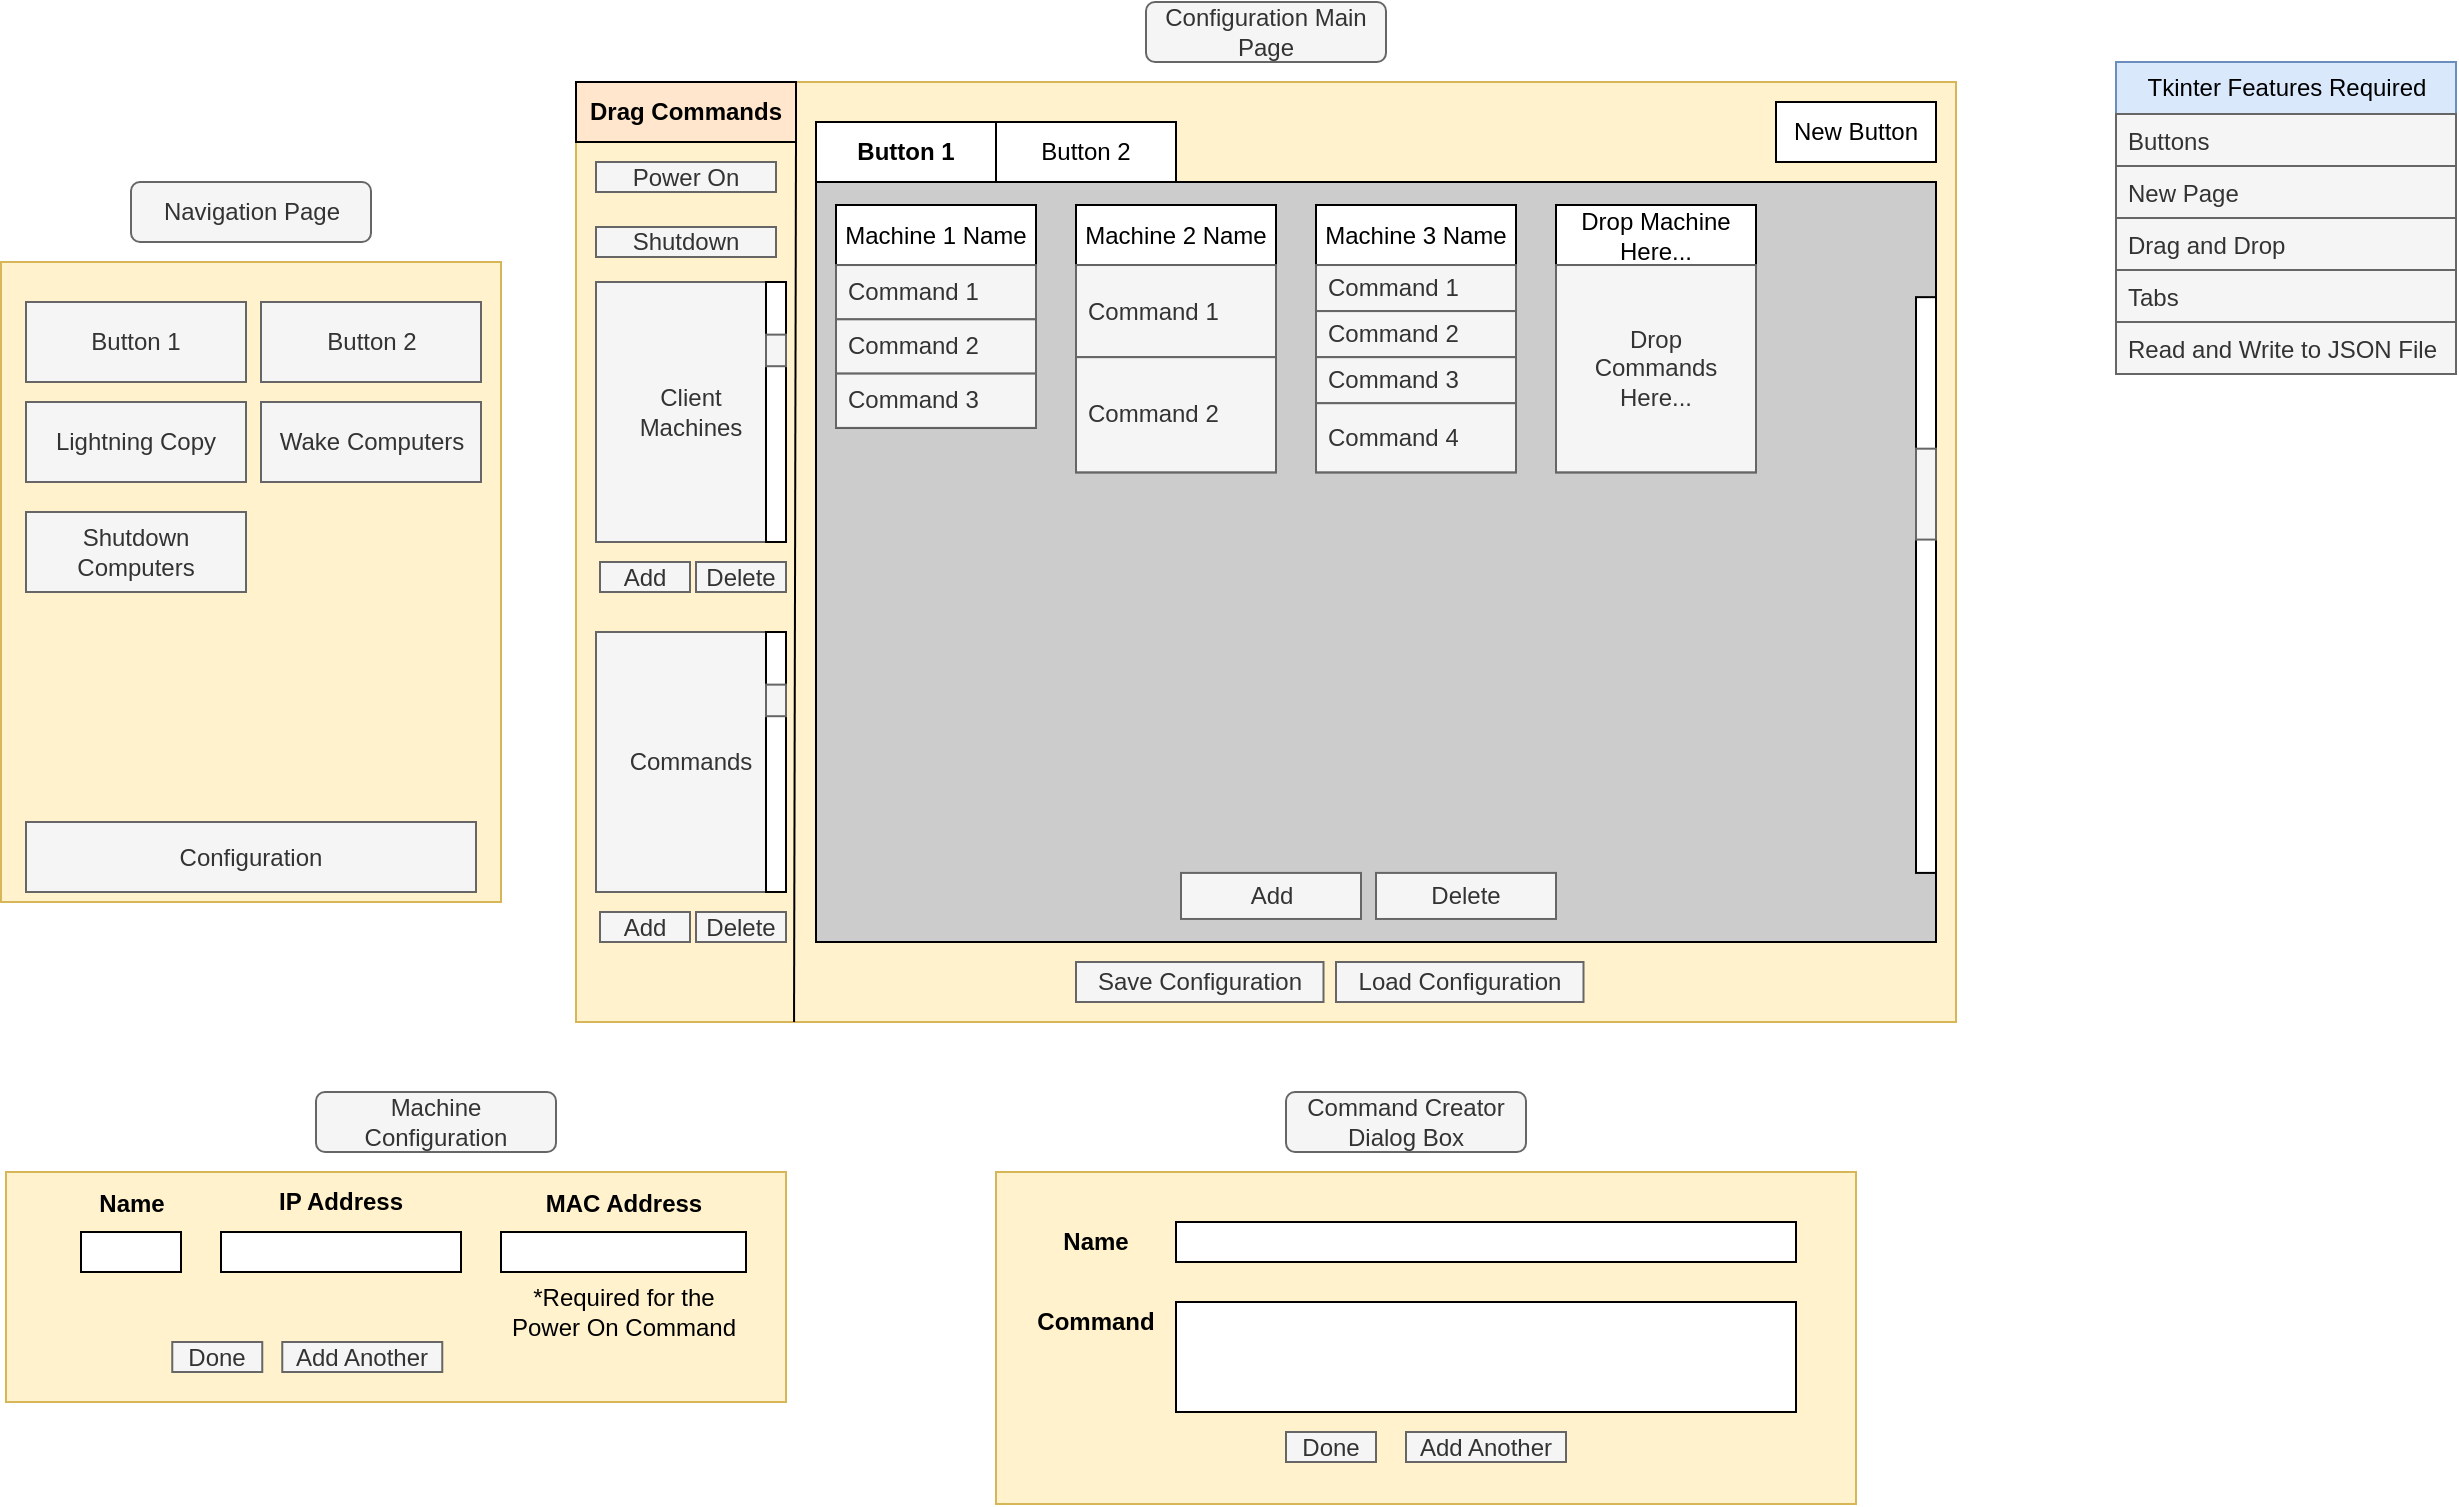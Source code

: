 <mxfile version="22.1.2" type="device" pages="3">
  <diagram name="Main" id="l4BXJL_ixx2tf4eaIrTP">
    <mxGraphModel dx="1242" dy="1840" grid="1" gridSize="10" guides="1" tooltips="1" connect="1" arrows="1" fold="1" page="1" pageScale="1" pageWidth="850" pageHeight="1100" math="0" shadow="0">
      <root>
        <mxCell id="0" />
        <mxCell id="1" parent="0" />
        <mxCell id="05Ht6eD-vF9q2f4KRF_v-15" value="" style="rounded=0;whiteSpace=wrap;html=1;fillColor=#fff2cc;strokeColor=#d6b656;" parent="1" vertex="1">
          <mxGeometry x="310" y="10" width="690" height="470" as="geometry" />
        </mxCell>
        <mxCell id="GJvcvkB4KFx6lNpRB0yJ-2" value="" style="group" parent="1" vertex="1" connectable="0">
          <mxGeometry x="430" y="60" width="540" height="380" as="geometry" />
        </mxCell>
        <mxCell id="CBT9GlM5qFI3nlHTZvPN-23" value="" style="rounded=0;whiteSpace=wrap;html=1;fillColor=#CCCCCC;" parent="GJvcvkB4KFx6lNpRB0yJ-2" vertex="1">
          <mxGeometry width="560" height="380" as="geometry" />
        </mxCell>
        <mxCell id="CBT9GlM5qFI3nlHTZvPN-26" value="" style="group" parent="GJvcvkB4KFx6lNpRB0yJ-2" vertex="1" connectable="0">
          <mxGeometry x="550" y="57.576" width="10" height="287.879" as="geometry" />
        </mxCell>
        <mxCell id="CBT9GlM5qFI3nlHTZvPN-24" value="" style="rounded=0;whiteSpace=wrap;html=1;" parent="CBT9GlM5qFI3nlHTZvPN-26" vertex="1">
          <mxGeometry width="10" height="287.879" as="geometry" />
        </mxCell>
        <mxCell id="CBT9GlM5qFI3nlHTZvPN-25" value="" style="rounded=0;whiteSpace=wrap;html=1;fillColor=#f5f5f5;fontColor=#333333;strokeColor=#666666;" parent="CBT9GlM5qFI3nlHTZvPN-26" vertex="1">
          <mxGeometry y="75.758" width="10" height="45.455" as="geometry" />
        </mxCell>
        <mxCell id="GJvcvkB4KFx6lNpRB0yJ-42" value="Machine 2 Name" style="swimlane;fontStyle=0;childLayout=stackLayout;horizontal=1;startSize=30;horizontalStack=0;resizeParent=1;resizeParentMax=0;resizeLast=0;collapsible=1;marginBottom=0;whiteSpace=wrap;html=1;" parent="GJvcvkB4KFx6lNpRB0yJ-2" vertex="1">
          <mxGeometry x="130" y="11.515" width="100" height="133.636" as="geometry">
            <mxRectangle x="450" y="420" width="130" height="30" as="alternateBounds" />
          </mxGeometry>
        </mxCell>
        <mxCell id="GJvcvkB4KFx6lNpRB0yJ-43" value="Command 1" style="text;strokeColor=#666666;fillColor=#f5f5f5;align=left;verticalAlign=middle;spacingLeft=4;spacingRight=4;overflow=hidden;points=[[0,0.5],[1,0.5]];portConstraint=eastwest;rotatable=0;whiteSpace=wrap;html=1;fontColor=#333333;" parent="GJvcvkB4KFx6lNpRB0yJ-42" vertex="1">
          <mxGeometry y="30" width="100" height="46.061" as="geometry" />
        </mxCell>
        <mxCell id="GJvcvkB4KFx6lNpRB0yJ-44" value="Command 2" style="text;strokeColor=#666666;fillColor=#f5f5f5;align=left;verticalAlign=middle;spacingLeft=4;spacingRight=4;overflow=hidden;points=[[0,0.5],[1,0.5]];portConstraint=eastwest;rotatable=0;whiteSpace=wrap;html=1;fontColor=#333333;" parent="GJvcvkB4KFx6lNpRB0yJ-42" vertex="1">
          <mxGeometry y="76.061" width="100" height="57.576" as="geometry" />
        </mxCell>
        <mxCell id="GJvcvkB4KFx6lNpRB0yJ-46" value="Machine 3 Name" style="swimlane;fontStyle=0;childLayout=stackLayout;horizontal=1;startSize=30;horizontalStack=0;resizeParent=1;resizeParentMax=0;resizeLast=0;collapsible=1;marginBottom=0;whiteSpace=wrap;html=1;" parent="GJvcvkB4KFx6lNpRB0yJ-2" vertex="1">
          <mxGeometry x="250" y="11.515" width="100" height="133.636" as="geometry">
            <mxRectangle x="450" y="420" width="130" height="30" as="alternateBounds" />
          </mxGeometry>
        </mxCell>
        <mxCell id="GJvcvkB4KFx6lNpRB0yJ-47" value="Command 1" style="text;strokeColor=#666666;fillColor=#f5f5f5;align=left;verticalAlign=middle;spacingLeft=4;spacingRight=4;overflow=hidden;points=[[0,0.5],[1,0.5]];portConstraint=eastwest;rotatable=0;whiteSpace=wrap;html=1;fontColor=#333333;" parent="GJvcvkB4KFx6lNpRB0yJ-46" vertex="1">
          <mxGeometry y="30" width="100" height="23.03" as="geometry" />
        </mxCell>
        <mxCell id="GJvcvkB4KFx6lNpRB0yJ-48" value="Command 2" style="text;strokeColor=#666666;fillColor=#f5f5f5;align=left;verticalAlign=middle;spacingLeft=4;spacingRight=4;overflow=hidden;points=[[0,0.5],[1,0.5]];portConstraint=eastwest;rotatable=0;whiteSpace=wrap;html=1;fontColor=#333333;" parent="GJvcvkB4KFx6lNpRB0yJ-46" vertex="1">
          <mxGeometry y="53.03" width="100" height="23.03" as="geometry" />
        </mxCell>
        <mxCell id="GJvcvkB4KFx6lNpRB0yJ-49" value="Command 3" style="text;strokeColor=#666666;fillColor=#f5f5f5;align=left;verticalAlign=middle;spacingLeft=4;spacingRight=4;overflow=hidden;points=[[0,0.5],[1,0.5]];portConstraint=eastwest;rotatable=0;whiteSpace=wrap;html=1;fontColor=#333333;" parent="GJvcvkB4KFx6lNpRB0yJ-46" vertex="1">
          <mxGeometry y="76.061" width="100" height="23.03" as="geometry" />
        </mxCell>
        <mxCell id="GJvcvkB4KFx6lNpRB0yJ-57" value="Command 4" style="text;strokeColor=#666666;fillColor=#f5f5f5;align=left;verticalAlign=middle;spacingLeft=4;spacingRight=4;overflow=hidden;points=[[0,0.5],[1,0.5]];portConstraint=eastwest;rotatable=0;whiteSpace=wrap;html=1;fontColor=#333333;" parent="GJvcvkB4KFx6lNpRB0yJ-46" vertex="1">
          <mxGeometry y="99.091" width="100" height="34.545" as="geometry" />
        </mxCell>
        <mxCell id="CBT9GlM5qFI3nlHTZvPN-30" value="Drop Machine Here..." style="swimlane;fontStyle=0;childLayout=stackLayout;horizontal=1;startSize=30;horizontalStack=0;resizeParent=1;resizeParentMax=0;resizeLast=0;collapsible=1;marginBottom=0;whiteSpace=wrap;html=1;" parent="GJvcvkB4KFx6lNpRB0yJ-2" vertex="1">
          <mxGeometry x="370" y="11.515" width="100" height="133.636" as="geometry">
            <mxRectangle x="450" y="420" width="130" height="30" as="alternateBounds" />
          </mxGeometry>
        </mxCell>
        <mxCell id="CBT9GlM5qFI3nlHTZvPN-31" value="Drop Commands Here..." style="text;strokeColor=#666666;fillColor=#f5f5f5;align=center;verticalAlign=middle;spacingLeft=4;spacingRight=4;overflow=hidden;points=[[0,0.5],[1,0.5]];portConstraint=eastwest;rotatable=0;whiteSpace=wrap;html=1;fontColor=#333333;" parent="CBT9GlM5qFI3nlHTZvPN-30" vertex="1">
          <mxGeometry y="30" width="100" height="103.636" as="geometry" />
        </mxCell>
        <mxCell id="05Ht6eD-vF9q2f4KRF_v-18" value="Add" style="rounded=0;whiteSpace=wrap;html=1;fillColor=#f5f5f5;fontColor=#333333;strokeColor=#666666;" parent="GJvcvkB4KFx6lNpRB0yJ-2" vertex="1">
          <mxGeometry x="182.5" y="345.455" width="90" height="23.03" as="geometry" />
        </mxCell>
        <mxCell id="05Ht6eD-vF9q2f4KRF_v-24" value="Delete" style="rounded=0;whiteSpace=wrap;html=1;fillColor=#f5f5f5;fontColor=#333333;strokeColor=#666666;" parent="GJvcvkB4KFx6lNpRB0yJ-2" vertex="1">
          <mxGeometry x="280" y="345.455" width="90" height="23.03" as="geometry" />
        </mxCell>
        <mxCell id="CBT9GlM5qFI3nlHTZvPN-3" value="Machine 1 Name" style="swimlane;fontStyle=0;childLayout=stackLayout;horizontal=1;startSize=30;horizontalStack=0;resizeParent=1;resizeParentMax=0;resizeLast=0;collapsible=1;marginBottom=0;whiteSpace=wrap;html=1;" parent="GJvcvkB4KFx6lNpRB0yJ-2" vertex="1">
          <mxGeometry x="10" y="11.518" width="100" height="111.429" as="geometry">
            <mxRectangle x="450" y="420" width="130" height="30" as="alternateBounds" />
          </mxGeometry>
        </mxCell>
        <mxCell id="CBT9GlM5qFI3nlHTZvPN-4" value="Command 1" style="text;strokeColor=#666666;fillColor=#f5f5f5;align=left;verticalAlign=middle;spacingLeft=4;spacingRight=4;overflow=hidden;points=[[0,0.5],[1,0.5]];portConstraint=eastwest;rotatable=0;whiteSpace=wrap;html=1;fontColor=#333333;" parent="CBT9GlM5qFI3nlHTZvPN-3" vertex="1">
          <mxGeometry y="30" width="100" height="27.143" as="geometry" />
        </mxCell>
        <mxCell id="CBT9GlM5qFI3nlHTZvPN-5" value="Command 2" style="text;strokeColor=#666666;fillColor=#f5f5f5;align=left;verticalAlign=middle;spacingLeft=4;spacingRight=4;overflow=hidden;points=[[0,0.5],[1,0.5]];portConstraint=eastwest;rotatable=0;whiteSpace=wrap;html=1;fontColor=#333333;" parent="CBT9GlM5qFI3nlHTZvPN-3" vertex="1">
          <mxGeometry y="57.143" width="100" height="27.143" as="geometry" />
        </mxCell>
        <mxCell id="CBT9GlM5qFI3nlHTZvPN-6" value="Command 3" style="text;strokeColor=#666666;fillColor=#f5f5f5;align=left;verticalAlign=middle;spacingLeft=4;spacingRight=4;overflow=hidden;points=[[0,0.5],[1,0.5]];portConstraint=eastwest;rotatable=0;whiteSpace=wrap;html=1;fontColor=#333333;" parent="CBT9GlM5qFI3nlHTZvPN-3" vertex="1">
          <mxGeometry y="84.286" width="100" height="27.143" as="geometry" />
        </mxCell>
        <mxCell id="05Ht6eD-vF9q2f4KRF_v-9" value="" style="rounded=0;whiteSpace=wrap;html=1;fillColor=#fff2cc;strokeColor=#d6b656;" parent="1" vertex="1">
          <mxGeometry x="22.5" y="100" width="250" height="320" as="geometry" />
        </mxCell>
        <mxCell id="05Ht6eD-vF9q2f4KRF_v-2" value="Button 1" style="rounded=0;whiteSpace=wrap;html=1;fillColor=#f5f5f5;fontColor=#333333;strokeColor=#666666;" parent="1" vertex="1">
          <mxGeometry x="35" y="120" width="110" height="40" as="geometry" />
        </mxCell>
        <mxCell id="05Ht6eD-vF9q2f4KRF_v-3" value="Button 2" style="rounded=0;whiteSpace=wrap;html=1;fillColor=#f5f5f5;fontColor=#333333;strokeColor=#666666;" parent="1" vertex="1">
          <mxGeometry x="152.5" y="120" width="110" height="40" as="geometry" />
        </mxCell>
        <mxCell id="05Ht6eD-vF9q2f4KRF_v-4" value="Lightning Copy" style="rounded=0;whiteSpace=wrap;html=1;fillColor=#f5f5f5;fontColor=#333333;strokeColor=#666666;" parent="1" vertex="1">
          <mxGeometry x="35" y="170" width="110" height="40" as="geometry" />
        </mxCell>
        <mxCell id="05Ht6eD-vF9q2f4KRF_v-5" value="Wake Computers" style="rounded=0;whiteSpace=wrap;html=1;fillColor=#f5f5f5;fontColor=#333333;strokeColor=#666666;" parent="1" vertex="1">
          <mxGeometry x="152.5" y="170" width="110" height="40" as="geometry" />
        </mxCell>
        <mxCell id="05Ht6eD-vF9q2f4KRF_v-6" value="Shutdown Computers" style="rounded=0;whiteSpace=wrap;html=1;fillColor=#f5f5f5;fontColor=#333333;strokeColor=#666666;" parent="1" vertex="1">
          <mxGeometry x="35" y="225" width="110" height="40" as="geometry" />
        </mxCell>
        <mxCell id="05Ht6eD-vF9q2f4KRF_v-7" value="Configuration" style="rounded=0;whiteSpace=wrap;html=1;fillColor=#f5f5f5;fontColor=#333333;strokeColor=#666666;" parent="1" vertex="1">
          <mxGeometry x="35" y="380" width="225" height="35" as="geometry" />
        </mxCell>
        <mxCell id="05Ht6eD-vF9q2f4KRF_v-12" value="Navigation Page" style="rounded=1;whiteSpace=wrap;html=1;fillColor=#f5f5f5;strokeColor=#666666;fontColor=#333333;" parent="1" vertex="1">
          <mxGeometry x="87.5" y="60" width="120" height="30" as="geometry" />
        </mxCell>
        <mxCell id="05Ht6eD-vF9q2f4KRF_v-13" value="Configuration Main Page" style="rounded=1;whiteSpace=wrap;html=1;fillColor=#f5f5f5;strokeColor=#666666;fontColor=#333333;" parent="1" vertex="1">
          <mxGeometry x="595" y="-30" width="120" height="30" as="geometry" />
        </mxCell>
        <mxCell id="05Ht6eD-vF9q2f4KRF_v-16" value="Commands" style="rounded=0;whiteSpace=wrap;html=1;fillColor=#f5f5f5;fontColor=#333333;strokeColor=#666666;" parent="1" vertex="1">
          <mxGeometry x="320" y="285" width="95" height="130" as="geometry" />
        </mxCell>
        <mxCell id="05Ht6eD-vF9q2f4KRF_v-26" value="Client&lt;br&gt;Machines" style="rounded=0;whiteSpace=wrap;html=1;fillColor=#f5f5f5;fontColor=#333333;strokeColor=#666666;" parent="1" vertex="1">
          <mxGeometry x="320" y="110" width="95" height="130" as="geometry" />
        </mxCell>
        <mxCell id="05Ht6eD-vF9q2f4KRF_v-29" value="Add" style="rounded=0;whiteSpace=wrap;html=1;fillColor=#f5f5f5;fontColor=#333333;strokeColor=#666666;" parent="1" vertex="1">
          <mxGeometry x="322" y="250" width="45" height="15" as="geometry" />
        </mxCell>
        <mxCell id="05Ht6eD-vF9q2f4KRF_v-30" value="Delete" style="rounded=0;whiteSpace=wrap;html=1;fillColor=#f5f5f5;fontColor=#333333;strokeColor=#666666;" parent="1" vertex="1">
          <mxGeometry x="370" y="250" width="45" height="15" as="geometry" />
        </mxCell>
        <mxCell id="05Ht6eD-vF9q2f4KRF_v-31" value="Add" style="rounded=0;whiteSpace=wrap;html=1;fillColor=#f5f5f5;fontColor=#333333;strokeColor=#666666;" parent="1" vertex="1">
          <mxGeometry x="322" y="425" width="45" height="15" as="geometry" />
        </mxCell>
        <mxCell id="05Ht6eD-vF9q2f4KRF_v-32" value="Delete" style="rounded=0;whiteSpace=wrap;html=1;fillColor=#f5f5f5;fontColor=#333333;strokeColor=#666666;" parent="1" vertex="1">
          <mxGeometry x="370" y="425" width="45" height="15" as="geometry" />
        </mxCell>
        <mxCell id="CBT9GlM5qFI3nlHTZvPN-36" value="" style="rounded=0;whiteSpace=wrap;html=1;fillColor=#fff2cc;strokeColor=#d6b656;" parent="1" vertex="1">
          <mxGeometry x="25" y="555" width="390" height="115" as="geometry" />
        </mxCell>
        <mxCell id="CBT9GlM5qFI3nlHTZvPN-38" value="Machine Configuration" style="rounded=1;whiteSpace=wrap;html=1;fillColor=#f5f5f5;strokeColor=#666666;fontColor=#333333;" parent="1" vertex="1">
          <mxGeometry x="180" y="515" width="120" height="30" as="geometry" />
        </mxCell>
        <mxCell id="CBT9GlM5qFI3nlHTZvPN-39" value="" style="rounded=0;whiteSpace=wrap;html=1;" parent="1" vertex="1">
          <mxGeometry x="62.5" y="585" width="50" height="20" as="geometry" />
        </mxCell>
        <mxCell id="CBT9GlM5qFI3nlHTZvPN-40" value="" style="rounded=0;whiteSpace=wrap;html=1;" parent="1" vertex="1">
          <mxGeometry x="132.5" y="585" width="120" height="20" as="geometry" />
        </mxCell>
        <mxCell id="CBT9GlM5qFI3nlHTZvPN-41" value="" style="rounded=0;whiteSpace=wrap;html=1;" parent="1" vertex="1">
          <mxGeometry x="272.5" y="585" width="122.5" height="20" as="geometry" />
        </mxCell>
        <mxCell id="CBT9GlM5qFI3nlHTZvPN-49" value="IP Address" style="text;html=1;strokeColor=none;fillColor=none;align=center;verticalAlign=middle;whiteSpace=wrap;rounded=0;fontStyle=1" parent="1" vertex="1">
          <mxGeometry x="151.25" y="555" width="82.5" height="30" as="geometry" />
        </mxCell>
        <mxCell id="CBT9GlM5qFI3nlHTZvPN-50" value="MAC Address" style="text;html=1;strokeColor=none;fillColor=none;align=center;verticalAlign=middle;whiteSpace=wrap;rounded=0;fontStyle=1" parent="1" vertex="1">
          <mxGeometry x="288.75" y="556" width="90" height="30" as="geometry" />
        </mxCell>
        <mxCell id="CBT9GlM5qFI3nlHTZvPN-52" value="Name" style="text;html=1;strokeColor=none;fillColor=none;align=center;verticalAlign=middle;whiteSpace=wrap;rounded=0;fontStyle=1" parent="1" vertex="1">
          <mxGeometry x="57.5" y="556" width="60" height="30" as="geometry" />
        </mxCell>
        <mxCell id="GJvcvkB4KFx6lNpRB0yJ-29" value="Command Creator Dialog Box" style="rounded=1;whiteSpace=wrap;html=1;fillColor=#f5f5f5;strokeColor=#666666;fontColor=#333333;" parent="1" vertex="1">
          <mxGeometry x="665" y="515" width="120" height="30" as="geometry" />
        </mxCell>
        <mxCell id="GJvcvkB4KFx6lNpRB0yJ-30" value="" style="rounded=0;whiteSpace=wrap;html=1;fillColor=#fff2cc;strokeColor=#d6b656;" parent="1" vertex="1">
          <mxGeometry x="520" y="555" width="430" height="166" as="geometry" />
        </mxCell>
        <mxCell id="GJvcvkB4KFx6lNpRB0yJ-38" value="Name" style="text;html=1;strokeColor=none;fillColor=none;align=center;verticalAlign=middle;whiteSpace=wrap;rounded=0;fontStyle=1" parent="1" vertex="1">
          <mxGeometry x="540" y="575" width="60" height="30" as="geometry" />
        </mxCell>
        <mxCell id="GJvcvkB4KFx6lNpRB0yJ-39" value="" style="rounded=0;whiteSpace=wrap;html=1;" parent="1" vertex="1">
          <mxGeometry x="610" y="580" width="310" height="20" as="geometry" />
        </mxCell>
        <mxCell id="GJvcvkB4KFx6lNpRB0yJ-40" value="Done" style="rounded=0;whiteSpace=wrap;html=1;fillColor=#f5f5f5;fontColor=#333333;strokeColor=#666666;" parent="1" vertex="1">
          <mxGeometry x="108.13" y="640" width="45" height="15" as="geometry" />
        </mxCell>
        <mxCell id="GJvcvkB4KFx6lNpRB0yJ-41" value="Add Another" style="rounded=0;whiteSpace=wrap;html=1;fillColor=#f5f5f5;fontColor=#333333;strokeColor=#666666;" parent="1" vertex="1">
          <mxGeometry x="163.13" y="640" width="80" height="15" as="geometry" />
        </mxCell>
        <mxCell id="GJvcvkB4KFx6lNpRB0yJ-51" value="Command" style="text;html=1;strokeColor=none;fillColor=none;align=center;verticalAlign=middle;whiteSpace=wrap;rounded=0;fontStyle=1" parent="1" vertex="1">
          <mxGeometry x="540" y="615" width="60" height="30" as="geometry" />
        </mxCell>
        <mxCell id="GJvcvkB4KFx6lNpRB0yJ-52" value="" style="rounded=0;whiteSpace=wrap;html=1;" parent="1" vertex="1">
          <mxGeometry x="610" y="620" width="310" height="55" as="geometry" />
        </mxCell>
        <mxCell id="GJvcvkB4KFx6lNpRB0yJ-55" value="Done" style="rounded=0;whiteSpace=wrap;html=1;fillColor=#f5f5f5;fontColor=#333333;strokeColor=#666666;" parent="1" vertex="1">
          <mxGeometry x="665" y="685" width="45" height="15" as="geometry" />
        </mxCell>
        <mxCell id="GJvcvkB4KFx6lNpRB0yJ-56" value="Add Another" style="rounded=0;whiteSpace=wrap;html=1;fillColor=#f5f5f5;fontColor=#333333;strokeColor=#666666;" parent="1" vertex="1">
          <mxGeometry x="725" y="685" width="80" height="15" as="geometry" />
        </mxCell>
        <mxCell id="GJvcvkB4KFx6lNpRB0yJ-59" value="Button 1" style="rounded=0;whiteSpace=wrap;html=1;fontStyle=1" parent="1" vertex="1">
          <mxGeometry x="430" y="30" width="90" height="30" as="geometry" />
        </mxCell>
        <mxCell id="GJvcvkB4KFx6lNpRB0yJ-60" value="Button 2" style="rounded=0;whiteSpace=wrap;html=1;" parent="1" vertex="1">
          <mxGeometry x="520" y="30" width="90" height="30" as="geometry" />
        </mxCell>
        <mxCell id="GJvcvkB4KFx6lNpRB0yJ-62" value="New Button" style="rounded=0;whiteSpace=wrap;html=1;" parent="1" vertex="1">
          <mxGeometry x="910" y="20" width="80" height="30" as="geometry" />
        </mxCell>
        <mxCell id="GJvcvkB4KFx6lNpRB0yJ-72" value="Save Configuration" style="rounded=0;whiteSpace=wrap;html=1;fillColor=#f5f5f5;fontColor=#333333;strokeColor=#666666;" parent="1" vertex="1">
          <mxGeometry x="560" y="450" width="123.75" height="20" as="geometry" />
        </mxCell>
        <mxCell id="GJvcvkB4KFx6lNpRB0yJ-73" value="Load Configuration" style="rounded=0;whiteSpace=wrap;html=1;fillColor=#f5f5f5;fontColor=#333333;strokeColor=#666666;" parent="1" vertex="1">
          <mxGeometry x="690" y="450" width="123.75" height="20" as="geometry" />
        </mxCell>
        <mxCell id="GJvcvkB4KFx6lNpRB0yJ-79" value="" style="group" parent="1" vertex="1" connectable="0">
          <mxGeometry x="405" y="110" width="10" height="130" as="geometry" />
        </mxCell>
        <mxCell id="GJvcvkB4KFx6lNpRB0yJ-80" value="" style="rounded=0;whiteSpace=wrap;html=1;" parent="GJvcvkB4KFx6lNpRB0yJ-79" vertex="1">
          <mxGeometry width="10" height="130" as="geometry" />
        </mxCell>
        <mxCell id="GJvcvkB4KFx6lNpRB0yJ-81" value="" style="rounded=0;whiteSpace=wrap;html=1;fillColor=#f5f5f5;fontColor=#333333;strokeColor=#666666;" parent="GJvcvkB4KFx6lNpRB0yJ-79" vertex="1">
          <mxGeometry y="26.316" width="10" height="15.789" as="geometry" />
        </mxCell>
        <mxCell id="GJvcvkB4KFx6lNpRB0yJ-83" value="" style="group" parent="1" vertex="1" connectable="0">
          <mxGeometry x="405" y="285" width="10" height="130" as="geometry" />
        </mxCell>
        <mxCell id="GJvcvkB4KFx6lNpRB0yJ-84" value="" style="rounded=0;whiteSpace=wrap;html=1;" parent="GJvcvkB4KFx6lNpRB0yJ-83" vertex="1">
          <mxGeometry width="10" height="130" as="geometry" />
        </mxCell>
        <mxCell id="GJvcvkB4KFx6lNpRB0yJ-85" value="" style="rounded=0;whiteSpace=wrap;html=1;fillColor=#f5f5f5;fontColor=#333333;strokeColor=#666666;" parent="GJvcvkB4KFx6lNpRB0yJ-83" vertex="1">
          <mxGeometry y="26.316" width="10" height="15.789" as="geometry" />
        </mxCell>
        <mxCell id="lDQkFtO21hNXQIQ1Pr82-14" value="Power On" style="rounded=0;whiteSpace=wrap;html=1;fillColor=#f5f5f5;fontColor=#333333;strokeColor=#666666;" parent="1" vertex="1">
          <mxGeometry x="320" y="50" width="90" height="15" as="geometry" />
        </mxCell>
        <mxCell id="lDQkFtO21hNXQIQ1Pr82-15" value="Shutdown" style="rounded=0;whiteSpace=wrap;html=1;fillColor=#f5f5f5;fontColor=#333333;strokeColor=#666666;" parent="1" vertex="1">
          <mxGeometry x="320" y="82.5" width="90" height="15" as="geometry" />
        </mxCell>
        <mxCell id="u2pZhIRinIAdTyzWP0gV-4" value="Drag Commands" style="rounded=0;whiteSpace=wrap;html=1;fillColor=#ffe6cc;strokeColor=#000000;fontStyle=1;perimeterSpacing=1;" vertex="1" parent="1">
          <mxGeometry x="310" y="10" width="110" height="30" as="geometry" />
        </mxCell>
        <mxCell id="CBT9GlM5qFI3nlHTZvPN-8" value="" style="endArrow=none;html=1;rounded=0;strokeWidth=1;exitX=0.158;exitY=1;exitDx=0;exitDy=0;exitPerimeter=0;" parent="1" edge="1" source="05Ht6eD-vF9q2f4KRF_v-15">
          <mxGeometry width="50" height="50" relative="1" as="geometry">
            <mxPoint x="420" y="480" as="sourcePoint" />
            <mxPoint x="420" y="40" as="targetPoint" />
          </mxGeometry>
        </mxCell>
        <mxCell id="u2pZhIRinIAdTyzWP0gV-6" value="*Required for the Power On Command" style="text;html=1;strokeColor=none;fillColor=none;align=center;verticalAlign=middle;whiteSpace=wrap;rounded=0;" vertex="1" parent="1">
          <mxGeometry x="270" y="610" width="127.5" height="30" as="geometry" />
        </mxCell>
        <mxCell id="u2pZhIRinIAdTyzWP0gV-7" value="Tkinter Features Required" style="swimlane;fontStyle=0;childLayout=stackLayout;horizontal=1;startSize=26;fillColor=#dae8fc;horizontalStack=0;resizeParent=1;resizeParentMax=0;resizeLast=0;collapsible=1;marginBottom=0;html=1;strokeColor=#6c8ebf;" vertex="1" parent="1">
          <mxGeometry x="1080" width="170" height="156" as="geometry" />
        </mxCell>
        <mxCell id="u2pZhIRinIAdTyzWP0gV-8" value="Buttons" style="text;strokeColor=#666666;fillColor=#f5f5f5;align=left;verticalAlign=top;spacingLeft=4;spacingRight=4;overflow=hidden;rotatable=0;points=[[0,0.5],[1,0.5]];portConstraint=eastwest;whiteSpace=wrap;html=1;perimeterSpacing=0;fontColor=#333333;" vertex="1" parent="u2pZhIRinIAdTyzWP0gV-7">
          <mxGeometry y="26" width="170" height="26" as="geometry" />
        </mxCell>
        <mxCell id="u2pZhIRinIAdTyzWP0gV-9" value="New Page" style="text;strokeColor=#666666;fillColor=#f5f5f5;align=left;verticalAlign=top;spacingLeft=4;spacingRight=4;overflow=hidden;rotatable=0;points=[[0,0.5],[1,0.5]];portConstraint=eastwest;whiteSpace=wrap;html=1;fontColor=#333333;" vertex="1" parent="u2pZhIRinIAdTyzWP0gV-7">
          <mxGeometry y="52" width="170" height="26" as="geometry" />
        </mxCell>
        <mxCell id="u2pZhIRinIAdTyzWP0gV-10" value="Drag and Drop" style="text;strokeColor=#666666;fillColor=#f5f5f5;align=left;verticalAlign=top;spacingLeft=4;spacingRight=4;overflow=hidden;rotatable=0;points=[[0,0.5],[1,0.5]];portConstraint=eastwest;whiteSpace=wrap;html=1;fontColor=#333333;" vertex="1" parent="u2pZhIRinIAdTyzWP0gV-7">
          <mxGeometry y="78" width="170" height="26" as="geometry" />
        </mxCell>
        <mxCell id="u2pZhIRinIAdTyzWP0gV-14" value="Tabs" style="text;strokeColor=#666666;fillColor=#f5f5f5;align=left;verticalAlign=top;spacingLeft=4;spacingRight=4;overflow=hidden;rotatable=0;points=[[0,0.5],[1,0.5]];portConstraint=eastwest;whiteSpace=wrap;html=1;fontColor=#333333;" vertex="1" parent="u2pZhIRinIAdTyzWP0gV-7">
          <mxGeometry y="104" width="170" height="26" as="geometry" />
        </mxCell>
        <mxCell id="u2pZhIRinIAdTyzWP0gV-17" value="Read and Write to JSON File" style="text;strokeColor=#666666;fillColor=#f5f5f5;align=left;verticalAlign=top;spacingLeft=4;spacingRight=4;overflow=hidden;rotatable=0;points=[[0,0.5],[1,0.5]];portConstraint=eastwest;whiteSpace=wrap;html=1;fontColor=#333333;" vertex="1" parent="u2pZhIRinIAdTyzWP0gV-7">
          <mxGeometry y="130" width="170" height="26" as="geometry" />
        </mxCell>
      </root>
    </mxGraphModel>
  </diagram>
  <diagram id="Krq4V3g8Ec12i8MtcZDB" name="Glass Panel Branch">
    <mxGraphModel dx="1180" dy="703" grid="1" gridSize="10" guides="1" tooltips="1" connect="1" arrows="1" fold="1" page="1" pageScale="1" pageWidth="850" pageHeight="1100" math="0" shadow="0">
      <root>
        <mxCell id="0" />
        <mxCell id="1" parent="0" />
        <mxCell id="ivaxznkumcweyR9pkSiQ-1" value="" style="rounded=0;whiteSpace=wrap;html=1;fillColor=#fff2cc;strokeColor=#d6b656;" vertex="1" parent="1">
          <mxGeometry x="310" y="60" width="690" height="420" as="geometry" />
        </mxCell>
        <mxCell id="ivaxznkumcweyR9pkSiQ-2" value="" style="group" vertex="1" connectable="0" parent="1">
          <mxGeometry x="430" y="110" width="540" height="330" as="geometry" />
        </mxCell>
        <mxCell id="ivaxznkumcweyR9pkSiQ-3" value="" style="rounded=0;whiteSpace=wrap;html=1;fillColor=#CCCCCC;" vertex="1" parent="ivaxznkumcweyR9pkSiQ-2">
          <mxGeometry width="560" height="330" as="geometry" />
        </mxCell>
        <mxCell id="ivaxznkumcweyR9pkSiQ-4" value="" style="group" vertex="1" connectable="0" parent="ivaxznkumcweyR9pkSiQ-2">
          <mxGeometry x="550" y="50" width="10" height="250" as="geometry" />
        </mxCell>
        <mxCell id="ivaxznkumcweyR9pkSiQ-5" value="" style="rounded=0;whiteSpace=wrap;html=1;" vertex="1" parent="ivaxznkumcweyR9pkSiQ-4">
          <mxGeometry width="10" height="250.0" as="geometry" />
        </mxCell>
        <mxCell id="ivaxznkumcweyR9pkSiQ-6" value="" style="rounded=0;whiteSpace=wrap;html=1;fillColor=#f5f5f5;fontColor=#333333;strokeColor=#666666;" vertex="1" parent="ivaxznkumcweyR9pkSiQ-4">
          <mxGeometry y="65.789" width="10" height="39.474" as="geometry" />
        </mxCell>
        <mxCell id="ivaxznkumcweyR9pkSiQ-7" value="Machine 2 Name" style="swimlane;fontStyle=0;childLayout=stackLayout;horizontal=1;startSize=30;horizontalStack=0;resizeParent=1;resizeParentMax=0;resizeLast=0;collapsible=1;marginBottom=0;whiteSpace=wrap;html=1;" vertex="1" parent="ivaxznkumcweyR9pkSiQ-2">
          <mxGeometry x="130" y="10" width="100" height="120" as="geometry">
            <mxRectangle x="450" y="420" width="130" height="30" as="alternateBounds" />
          </mxGeometry>
        </mxCell>
        <mxCell id="ivaxznkumcweyR9pkSiQ-8" value="Command 1" style="text;strokeColor=#666666;fillColor=#f5f5f5;align=left;verticalAlign=middle;spacingLeft=4;spacingRight=4;overflow=hidden;points=[[0,0.5],[1,0.5]];portConstraint=eastwest;rotatable=0;whiteSpace=wrap;html=1;fontColor=#333333;" vertex="1" parent="ivaxznkumcweyR9pkSiQ-7">
          <mxGeometry y="30" width="100" height="40" as="geometry" />
        </mxCell>
        <mxCell id="ivaxznkumcweyR9pkSiQ-9" value="Command 2" style="text;strokeColor=#666666;fillColor=#f5f5f5;align=left;verticalAlign=middle;spacingLeft=4;spacingRight=4;overflow=hidden;points=[[0,0.5],[1,0.5]];portConstraint=eastwest;rotatable=0;whiteSpace=wrap;html=1;fontColor=#333333;" vertex="1" parent="ivaxznkumcweyR9pkSiQ-7">
          <mxGeometry y="70" width="100" height="50" as="geometry" />
        </mxCell>
        <mxCell id="ivaxznkumcweyR9pkSiQ-10" value="Machine 3 Name" style="swimlane;fontStyle=0;childLayout=stackLayout;horizontal=1;startSize=30;horizontalStack=0;resizeParent=1;resizeParentMax=0;resizeLast=0;collapsible=1;marginBottom=0;whiteSpace=wrap;html=1;" vertex="1" parent="ivaxznkumcweyR9pkSiQ-2">
          <mxGeometry x="250" y="10" width="100" height="120" as="geometry">
            <mxRectangle x="450" y="420" width="130" height="30" as="alternateBounds" />
          </mxGeometry>
        </mxCell>
        <mxCell id="ivaxznkumcweyR9pkSiQ-11" value="Command 1" style="text;strokeColor=#666666;fillColor=#f5f5f5;align=left;verticalAlign=middle;spacingLeft=4;spacingRight=4;overflow=hidden;points=[[0,0.5],[1,0.5]];portConstraint=eastwest;rotatable=0;whiteSpace=wrap;html=1;fontColor=#333333;" vertex="1" parent="ivaxznkumcweyR9pkSiQ-10">
          <mxGeometry y="30" width="100" height="20" as="geometry" />
        </mxCell>
        <mxCell id="ivaxznkumcweyR9pkSiQ-12" value="Command 2" style="text;strokeColor=#666666;fillColor=#f5f5f5;align=left;verticalAlign=middle;spacingLeft=4;spacingRight=4;overflow=hidden;points=[[0,0.5],[1,0.5]];portConstraint=eastwest;rotatable=0;whiteSpace=wrap;html=1;fontColor=#333333;" vertex="1" parent="ivaxznkumcweyR9pkSiQ-10">
          <mxGeometry y="50" width="100" height="20" as="geometry" />
        </mxCell>
        <mxCell id="ivaxznkumcweyR9pkSiQ-13" value="Command 3" style="text;strokeColor=#666666;fillColor=#f5f5f5;align=left;verticalAlign=middle;spacingLeft=4;spacingRight=4;overflow=hidden;points=[[0,0.5],[1,0.5]];portConstraint=eastwest;rotatable=0;whiteSpace=wrap;html=1;fontColor=#333333;" vertex="1" parent="ivaxznkumcweyR9pkSiQ-10">
          <mxGeometry y="70" width="100" height="20" as="geometry" />
        </mxCell>
        <mxCell id="ivaxznkumcweyR9pkSiQ-14" value="Command 4" style="text;strokeColor=#666666;fillColor=#f5f5f5;align=left;verticalAlign=middle;spacingLeft=4;spacingRight=4;overflow=hidden;points=[[0,0.5],[1,0.5]];portConstraint=eastwest;rotatable=0;whiteSpace=wrap;html=1;fontColor=#333333;" vertex="1" parent="ivaxznkumcweyR9pkSiQ-10">
          <mxGeometry y="90" width="100" height="30" as="geometry" />
        </mxCell>
        <mxCell id="ivaxznkumcweyR9pkSiQ-15" value="Drop Machine Here..." style="swimlane;fontStyle=0;childLayout=stackLayout;horizontal=1;startSize=30;horizontalStack=0;resizeParent=1;resizeParentMax=0;resizeLast=0;collapsible=1;marginBottom=0;whiteSpace=wrap;html=1;" vertex="1" parent="ivaxznkumcweyR9pkSiQ-2">
          <mxGeometry x="370" y="10" width="100" height="120" as="geometry">
            <mxRectangle x="450" y="420" width="130" height="30" as="alternateBounds" />
          </mxGeometry>
        </mxCell>
        <mxCell id="ivaxznkumcweyR9pkSiQ-16" value="Drop Commands Here..." style="text;strokeColor=#666666;fillColor=#f5f5f5;align=center;verticalAlign=middle;spacingLeft=4;spacingRight=4;overflow=hidden;points=[[0,0.5],[1,0.5]];portConstraint=eastwest;rotatable=0;whiteSpace=wrap;html=1;fontColor=#333333;" vertex="1" parent="ivaxznkumcweyR9pkSiQ-15">
          <mxGeometry y="30" width="100" height="90" as="geometry" />
        </mxCell>
        <mxCell id="ivaxznkumcweyR9pkSiQ-17" value="Add" style="rounded=0;whiteSpace=wrap;html=1;fillColor=#f5f5f5;fontColor=#333333;strokeColor=#666666;" vertex="1" parent="ivaxznkumcweyR9pkSiQ-2">
          <mxGeometry x="182.5" y="300" width="90" height="20" as="geometry" />
        </mxCell>
        <mxCell id="ivaxznkumcweyR9pkSiQ-18" value="Delete" style="rounded=0;whiteSpace=wrap;html=1;fillColor=#f5f5f5;fontColor=#333333;strokeColor=#666666;" vertex="1" parent="ivaxznkumcweyR9pkSiQ-2">
          <mxGeometry x="280" y="300" width="90" height="20" as="geometry" />
        </mxCell>
        <mxCell id="ivaxznkumcweyR9pkSiQ-19" value="" style="rounded=0;whiteSpace=wrap;html=1;fillColor=#fff2cc;strokeColor=#d6b656;" vertex="1" parent="1">
          <mxGeometry x="22.5" y="100" width="250" height="320" as="geometry" />
        </mxCell>
        <mxCell id="ivaxznkumcweyR9pkSiQ-20" value="Load GPS" style="rounded=0;whiteSpace=wrap;html=1;fillColor=#f5f5f5;fontColor=#333333;strokeColor=#666666;" vertex="1" parent="1">
          <mxGeometry x="35" y="120" width="110" height="40" as="geometry" />
        </mxCell>
        <mxCell id="ivaxznkumcweyR9pkSiQ-21" value="Unload GPS" style="rounded=0;whiteSpace=wrap;html=1;fillColor=#f5f5f5;fontColor=#333333;strokeColor=#666666;" vertex="1" parent="1">
          <mxGeometry x="152.5" y="120" width="110" height="40" as="geometry" />
        </mxCell>
        <mxCell id="ivaxznkumcweyR9pkSiQ-22" value="Lightning Copy" style="rounded=0;whiteSpace=wrap;html=1;fillColor=#f5f5f5;fontColor=#333333;strokeColor=#666666;" vertex="1" parent="1">
          <mxGeometry x="35" y="170" width="110" height="40" as="geometry" />
        </mxCell>
        <mxCell id="ivaxznkumcweyR9pkSiQ-23" value="Wake Computers" style="rounded=0;whiteSpace=wrap;html=1;fillColor=#f5f5f5;fontColor=#333333;strokeColor=#666666;" vertex="1" parent="1">
          <mxGeometry x="152.5" y="170" width="110" height="40" as="geometry" />
        </mxCell>
        <mxCell id="ivaxznkumcweyR9pkSiQ-24" value="Shutdown Computers" style="rounded=0;whiteSpace=wrap;html=1;fillColor=#f5f5f5;fontColor=#333333;strokeColor=#666666;" vertex="1" parent="1">
          <mxGeometry x="35" y="215" width="110" height="40" as="geometry" />
        </mxCell>
        <mxCell id="ivaxznkumcweyR9pkSiQ-25" value="Configuration" style="rounded=0;whiteSpace=wrap;html=1;fillColor=#f5f5f5;fontColor=#333333;strokeColor=#666666;" vertex="1" parent="1">
          <mxGeometry x="35" y="380" width="225" height="35" as="geometry" />
        </mxCell>
        <mxCell id="ivaxznkumcweyR9pkSiQ-26" value="Navigation Page" style="rounded=1;whiteSpace=wrap;html=1;fillColor=#f5f5f5;strokeColor=#666666;fontColor=#333333;" vertex="1" parent="1">
          <mxGeometry x="87.5" y="60" width="120" height="30" as="geometry" />
        </mxCell>
        <mxCell id="ivaxznkumcweyR9pkSiQ-27" value="Configuration Main Page" style="rounded=1;whiteSpace=wrap;html=1;fillColor=#f5f5f5;strokeColor=#666666;fontColor=#333333;" vertex="1" parent="1">
          <mxGeometry x="616.25" y="20" width="120" height="30" as="geometry" />
        </mxCell>
        <mxCell id="ivaxznkumcweyR9pkSiQ-28" value="Commands" style="rounded=0;whiteSpace=wrap;html=1;fillColor=#f5f5f5;fontColor=#333333;strokeColor=#666666;" vertex="1" parent="1">
          <mxGeometry x="320" y="285" width="95" height="130" as="geometry" />
        </mxCell>
        <mxCell id="ivaxznkumcweyR9pkSiQ-29" value="Client&lt;br&gt;Machines" style="rounded=0;whiteSpace=wrap;html=1;fillColor=#f5f5f5;fontColor=#333333;strokeColor=#666666;" vertex="1" parent="1">
          <mxGeometry x="320" y="110" width="95" height="130" as="geometry" />
        </mxCell>
        <mxCell id="ivaxznkumcweyR9pkSiQ-30" value="Add" style="rounded=0;whiteSpace=wrap;html=1;fillColor=#f5f5f5;fontColor=#333333;strokeColor=#666666;" vertex="1" parent="1">
          <mxGeometry x="322" y="250" width="45" height="15" as="geometry" />
        </mxCell>
        <mxCell id="ivaxznkumcweyR9pkSiQ-31" value="Delete" style="rounded=0;whiteSpace=wrap;html=1;fillColor=#f5f5f5;fontColor=#333333;strokeColor=#666666;" vertex="1" parent="1">
          <mxGeometry x="370" y="250" width="45" height="15" as="geometry" />
        </mxCell>
        <mxCell id="ivaxznkumcweyR9pkSiQ-32" value="Add" style="rounded=0;whiteSpace=wrap;html=1;fillColor=#f5f5f5;fontColor=#333333;strokeColor=#666666;" vertex="1" parent="1">
          <mxGeometry x="322" y="425" width="45" height="15" as="geometry" />
        </mxCell>
        <mxCell id="ivaxznkumcweyR9pkSiQ-33" value="Delete" style="rounded=0;whiteSpace=wrap;html=1;fillColor=#f5f5f5;fontColor=#333333;strokeColor=#666666;" vertex="1" parent="1">
          <mxGeometry x="370" y="425" width="45" height="15" as="geometry" />
        </mxCell>
        <mxCell id="ivaxznkumcweyR9pkSiQ-34" value="" style="endArrow=none;html=1;rounded=0;entryX=0.166;entryY=0.001;entryDx=0;entryDy=0;entryPerimeter=0;" edge="1" parent="1" target="ivaxznkumcweyR9pkSiQ-1">
          <mxGeometry width="50" height="50" relative="1" as="geometry">
            <mxPoint x="425" y="480" as="sourcePoint" />
            <mxPoint x="490" y="200" as="targetPoint" />
          </mxGeometry>
        </mxCell>
        <mxCell id="ivaxznkumcweyR9pkSiQ-35" value="Machine 1 Name" style="swimlane;fontStyle=0;childLayout=stackLayout;horizontal=1;startSize=30;horizontalStack=0;resizeParent=1;resizeParentMax=0;resizeLast=0;collapsible=1;marginBottom=0;whiteSpace=wrap;html=1;" vertex="1" parent="1">
          <mxGeometry x="440" y="120" width="100" height="120" as="geometry">
            <mxRectangle x="450" y="420" width="130" height="30" as="alternateBounds" />
          </mxGeometry>
        </mxCell>
        <mxCell id="ivaxznkumcweyR9pkSiQ-36" value="Command 1" style="text;strokeColor=#666666;fillColor=#f5f5f5;align=left;verticalAlign=middle;spacingLeft=4;spacingRight=4;overflow=hidden;points=[[0,0.5],[1,0.5]];portConstraint=eastwest;rotatable=0;whiteSpace=wrap;html=1;fontColor=#333333;" vertex="1" parent="ivaxznkumcweyR9pkSiQ-35">
          <mxGeometry y="30" width="100" height="30" as="geometry" />
        </mxCell>
        <mxCell id="ivaxznkumcweyR9pkSiQ-37" value="Command 2" style="text;strokeColor=#666666;fillColor=#f5f5f5;align=left;verticalAlign=middle;spacingLeft=4;spacingRight=4;overflow=hidden;points=[[0,0.5],[1,0.5]];portConstraint=eastwest;rotatable=0;whiteSpace=wrap;html=1;fontColor=#333333;" vertex="1" parent="ivaxznkumcweyR9pkSiQ-35">
          <mxGeometry y="60" width="100" height="30" as="geometry" />
        </mxCell>
        <mxCell id="ivaxznkumcweyR9pkSiQ-38" value="Command 3" style="text;strokeColor=#666666;fillColor=#f5f5f5;align=left;verticalAlign=middle;spacingLeft=4;spacingRight=4;overflow=hidden;points=[[0,0.5],[1,0.5]];portConstraint=eastwest;rotatable=0;whiteSpace=wrap;html=1;fontColor=#333333;" vertex="1" parent="ivaxznkumcweyR9pkSiQ-35">
          <mxGeometry y="90" width="100" height="30" as="geometry" />
        </mxCell>
        <mxCell id="ivaxznkumcweyR9pkSiQ-39" value="" style="rounded=0;whiteSpace=wrap;html=1;fillColor=#fff2cc;strokeColor=#d6b656;" vertex="1" parent="1">
          <mxGeometry x="25" y="555" width="390" height="90" as="geometry" />
        </mxCell>
        <mxCell id="ivaxznkumcweyR9pkSiQ-40" value="Machine Configuration" style="rounded=1;whiteSpace=wrap;html=1;fillColor=#f5f5f5;strokeColor=#666666;fontColor=#333333;" vertex="1" parent="1">
          <mxGeometry x="180" y="515" width="120" height="30" as="geometry" />
        </mxCell>
        <mxCell id="ivaxznkumcweyR9pkSiQ-41" value="" style="rounded=0;whiteSpace=wrap;html=1;" vertex="1" parent="1">
          <mxGeometry x="62.5" y="585" width="50" height="20" as="geometry" />
        </mxCell>
        <mxCell id="ivaxznkumcweyR9pkSiQ-42" value="" style="rounded=0;whiteSpace=wrap;html=1;" vertex="1" parent="1">
          <mxGeometry x="132.5" y="585" width="120" height="20" as="geometry" />
        </mxCell>
        <mxCell id="ivaxznkumcweyR9pkSiQ-43" value="" style="rounded=0;whiteSpace=wrap;html=1;" vertex="1" parent="1">
          <mxGeometry x="272.5" y="585" width="122.5" height="20" as="geometry" />
        </mxCell>
        <mxCell id="ivaxznkumcweyR9pkSiQ-44" value="IP Address" style="text;html=1;strokeColor=none;fillColor=none;align=center;verticalAlign=middle;whiteSpace=wrap;rounded=0;fontStyle=1" vertex="1" parent="1">
          <mxGeometry x="151.25" y="555" width="82.5" height="30" as="geometry" />
        </mxCell>
        <mxCell id="ivaxznkumcweyR9pkSiQ-45" value="MAC Address" style="text;html=1;strokeColor=none;fillColor=none;align=center;verticalAlign=middle;whiteSpace=wrap;rounded=0;fontStyle=1" vertex="1" parent="1">
          <mxGeometry x="288.75" y="556" width="90" height="30" as="geometry" />
        </mxCell>
        <mxCell id="ivaxznkumcweyR9pkSiQ-46" value="Name" style="text;html=1;strokeColor=none;fillColor=none;align=center;verticalAlign=middle;whiteSpace=wrap;rounded=0;fontStyle=1" vertex="1" parent="1">
          <mxGeometry x="57.5" y="556" width="60" height="30" as="geometry" />
        </mxCell>
        <mxCell id="ivaxznkumcweyR9pkSiQ-47" value="Command Creator Dialog Box" style="rounded=1;whiteSpace=wrap;html=1;fillColor=#f5f5f5;strokeColor=#666666;fontColor=#333333;" vertex="1" parent="1">
          <mxGeometry x="665" y="515" width="120" height="30" as="geometry" />
        </mxCell>
        <mxCell id="ivaxznkumcweyR9pkSiQ-48" value="" style="rounded=0;whiteSpace=wrap;html=1;fillColor=#fff2cc;strokeColor=#d6b656;" vertex="1" parent="1">
          <mxGeometry x="520" y="556" width="430" height="210" as="geometry" />
        </mxCell>
        <mxCell id="ivaxznkumcweyR9pkSiQ-49" value="Name" style="text;html=1;strokeColor=none;fillColor=none;align=center;verticalAlign=middle;whiteSpace=wrap;rounded=0;fontStyle=1" vertex="1" parent="1">
          <mxGeometry x="646.25" y="590" width="60" height="30" as="geometry" />
        </mxCell>
        <mxCell id="ivaxznkumcweyR9pkSiQ-50" value="" style="rounded=0;whiteSpace=wrap;html=1;" vertex="1" parent="1">
          <mxGeometry x="700" y="596" width="210" height="20" as="geometry" />
        </mxCell>
        <mxCell id="ivaxznkumcweyR9pkSiQ-51" value="Done" style="rounded=0;whiteSpace=wrap;html=1;fillColor=#f5f5f5;fontColor=#333333;strokeColor=#666666;" vertex="1" parent="1">
          <mxGeometry x="145" y="620" width="45" height="15" as="geometry" />
        </mxCell>
        <mxCell id="ivaxznkumcweyR9pkSiQ-52" value="Add Another" style="rounded=0;whiteSpace=wrap;html=1;fillColor=#f5f5f5;fontColor=#333333;strokeColor=#666666;" vertex="1" parent="1">
          <mxGeometry x="200" y="620" width="80" height="15" as="geometry" />
        </mxCell>
        <mxCell id="ivaxznkumcweyR9pkSiQ-53" value="Command" style="text;html=1;strokeColor=none;fillColor=none;align=center;verticalAlign=middle;whiteSpace=wrap;rounded=0;fontStyle=1" vertex="1" parent="1">
          <mxGeometry x="540" y="660" width="60" height="30" as="geometry" />
        </mxCell>
        <mxCell id="ivaxznkumcweyR9pkSiQ-54" value="" style="rounded=0;whiteSpace=wrap;html=1;" vertex="1" parent="1">
          <mxGeometry x="610" y="665" width="310" height="55" as="geometry" />
        </mxCell>
        <mxCell id="ivaxznkumcweyR9pkSiQ-55" value="Done" style="rounded=0;whiteSpace=wrap;html=1;fillColor=#f5f5f5;fontColor=#333333;strokeColor=#666666;" vertex="1" parent="1">
          <mxGeometry x="665" y="730" width="45" height="15" as="geometry" />
        </mxCell>
        <mxCell id="ivaxznkumcweyR9pkSiQ-56" value="Add Another" style="rounded=0;whiteSpace=wrap;html=1;fillColor=#f5f5f5;fontColor=#333333;strokeColor=#666666;" vertex="1" parent="1">
          <mxGeometry x="725" y="730" width="80" height="15" as="geometry" />
        </mxCell>
        <mxCell id="ivaxznkumcweyR9pkSiQ-57" value="Load GPS" style="rounded=0;whiteSpace=wrap;html=1;fontStyle=1" vertex="1" parent="1">
          <mxGeometry x="430" y="80" width="90" height="30" as="geometry" />
        </mxCell>
        <mxCell id="ivaxznkumcweyR9pkSiQ-58" value="Unload GPS" style="rounded=0;whiteSpace=wrap;html=1;" vertex="1" parent="1">
          <mxGeometry x="520" y="80" width="90" height="30" as="geometry" />
        </mxCell>
        <mxCell id="ivaxznkumcweyR9pkSiQ-59" value="Lightning Copy" style="rounded=0;whiteSpace=wrap;html=1;" vertex="1" parent="1">
          <mxGeometry x="610" y="80" width="90" height="30" as="geometry" />
        </mxCell>
        <mxCell id="ivaxznkumcweyR9pkSiQ-60" value="Wake Computers" style="rounded=0;whiteSpace=wrap;html=1;" vertex="1" parent="1">
          <mxGeometry x="700" y="80" width="90" height="30" as="geometry" />
        </mxCell>
        <mxCell id="ivaxznkumcweyR9pkSiQ-61" value="Shutdown Computers" style="rounded=0;whiteSpace=wrap;html=1;" vertex="1" parent="1">
          <mxGeometry x="790" y="80" width="90" height="30" as="geometry" />
        </mxCell>
        <mxCell id="ivaxznkumcweyR9pkSiQ-62" value="Save Configuration" style="rounded=0;whiteSpace=wrap;html=1;fillColor=#f5f5f5;fontColor=#333333;strokeColor=#666666;" vertex="1" parent="1">
          <mxGeometry x="560" y="450" width="123.75" height="20" as="geometry" />
        </mxCell>
        <mxCell id="ivaxznkumcweyR9pkSiQ-63" value="Load Configuration" style="rounded=0;whiteSpace=wrap;html=1;fillColor=#f5f5f5;fontColor=#333333;strokeColor=#666666;" vertex="1" parent="1">
          <mxGeometry x="690" y="450" width="123.75" height="20" as="geometry" />
        </mxCell>
        <mxCell id="ivaxznkumcweyR9pkSiQ-64" value="" style="group" vertex="1" connectable="0" parent="1">
          <mxGeometry x="405" y="110" width="10" height="130" as="geometry" />
        </mxCell>
        <mxCell id="ivaxznkumcweyR9pkSiQ-65" value="" style="rounded=0;whiteSpace=wrap;html=1;" vertex="1" parent="ivaxznkumcweyR9pkSiQ-64">
          <mxGeometry width="10" height="130" as="geometry" />
        </mxCell>
        <mxCell id="ivaxznkumcweyR9pkSiQ-66" value="" style="rounded=0;whiteSpace=wrap;html=1;fillColor=#f5f5f5;fontColor=#333333;strokeColor=#666666;" vertex="1" parent="ivaxznkumcweyR9pkSiQ-64">
          <mxGeometry y="26.316" width="10" height="15.789" as="geometry" />
        </mxCell>
        <mxCell id="ivaxznkumcweyR9pkSiQ-67" value="" style="group" vertex="1" connectable="0" parent="1">
          <mxGeometry x="405" y="285" width="10" height="130" as="geometry" />
        </mxCell>
        <mxCell id="ivaxznkumcweyR9pkSiQ-68" value="" style="rounded=0;whiteSpace=wrap;html=1;" vertex="1" parent="ivaxznkumcweyR9pkSiQ-67">
          <mxGeometry width="10" height="130" as="geometry" />
        </mxCell>
        <mxCell id="ivaxznkumcweyR9pkSiQ-69" value="" style="rounded=0;whiteSpace=wrap;html=1;fillColor=#f5f5f5;fontColor=#333333;strokeColor=#666666;" vertex="1" parent="ivaxznkumcweyR9pkSiQ-67">
          <mxGeometry y="26.316" width="10" height="15.789" as="geometry" />
        </mxCell>
        <mxCell id="ivaxznkumcweyR9pkSiQ-70" value="New command" style="rounded=0;whiteSpace=wrap;html=1;" vertex="1" parent="1">
          <mxGeometry x="880" y="80" width="90" height="30" as="geometry" />
        </mxCell>
        <mxCell id="ivaxznkumcweyR9pkSiQ-71" value="" style="group" vertex="1" connectable="0" parent="1">
          <mxGeometry x="535" y="596" width="95" height="20" as="geometry" />
        </mxCell>
        <mxCell id="ivaxznkumcweyR9pkSiQ-72" value="Custom" style="rounded=0;whiteSpace=wrap;html=1;fillColor=#f5f5f5;fontColor=#333333;strokeColor=#666666;" vertex="1" parent="ivaxznkumcweyR9pkSiQ-71">
          <mxGeometry width="95" height="20" as="geometry" />
        </mxCell>
        <mxCell id="ivaxznkumcweyR9pkSiQ-73" value="" style="group" vertex="1" connectable="0" parent="ivaxznkumcweyR9pkSiQ-71">
          <mxGeometry x="87.578" y="7.5" width="5.938" height="5" as="geometry" />
        </mxCell>
        <mxCell id="ivaxznkumcweyR9pkSiQ-74" value="" style="endArrow=none;html=1;rounded=0;" edge="1" parent="ivaxznkumcweyR9pkSiQ-73">
          <mxGeometry width="50" height="50" relative="1" as="geometry">
            <mxPoint x="2.969" y="5" as="sourcePoint" />
            <mxPoint x="5.938" as="targetPoint" />
          </mxGeometry>
        </mxCell>
        <mxCell id="ivaxznkumcweyR9pkSiQ-75" value="" style="endArrow=none;html=1;rounded=0;" edge="1" parent="ivaxznkumcweyR9pkSiQ-73">
          <mxGeometry width="50" height="50" relative="1" as="geometry">
            <mxPoint as="sourcePoint" />
            <mxPoint x="2.969" y="5" as="targetPoint" />
          </mxGeometry>
        </mxCell>
        <mxCell id="ivaxznkumcweyR9pkSiQ-76" value="Command Type" style="text;html=1;strokeColor=none;fillColor=none;align=center;verticalAlign=middle;whiteSpace=wrap;rounded=0;fontStyle=1" vertex="1" parent="1">
          <mxGeometry x="530" y="566" width="105" height="30" as="geometry" />
        </mxCell>
      </root>
    </mxGraphModel>
  </diagram>
  <diagram id="Q6t3PGNf9DameAa-TIvc" name="Page-2">
    <mxGraphModel dx="1180" dy="703" grid="1" gridSize="10" guides="1" tooltips="1" connect="1" arrows="1" fold="1" page="1" pageScale="1" pageWidth="850" pageHeight="1100" math="0" shadow="0">
      <root>
        <mxCell id="0" />
        <mxCell id="1" parent="0" />
        <mxCell id="Vn81i6i-_mEmaF94YPcc-1" value="Navigation Page" style="shape=table;startSize=30;container=1;collapsible=1;childLayout=tableLayout;fixedRows=1;rowLines=0;fontStyle=1;align=center;resizeLast=1;html=1;" parent="1" vertex="1">
          <mxGeometry x="240" y="20" width="160" height="180" as="geometry">
            <mxRectangle x="80" y="40" width="90" height="30" as="alternateBounds" />
          </mxGeometry>
        </mxCell>
        <mxCell id="Vn81i6i-_mEmaF94YPcc-2" value="" style="shape=tableRow;horizontal=0;startSize=0;swimlaneHead=0;swimlaneBody=0;fillColor=none;collapsible=0;dropTarget=0;points=[[0,0.5],[1,0.5]];portConstraint=eastwest;top=0;left=0;right=0;bottom=1;" parent="Vn81i6i-_mEmaF94YPcc-1" vertex="1">
          <mxGeometry y="30" width="160" height="30" as="geometry" />
        </mxCell>
        <mxCell id="Vn81i6i-_mEmaF94YPcc-3" value="PK" style="shape=partialRectangle;connectable=0;fillColor=none;top=0;left=0;bottom=0;right=0;fontStyle=1;overflow=hidden;whiteSpace=wrap;html=1;" parent="Vn81i6i-_mEmaF94YPcc-2" vertex="1">
          <mxGeometry width="30" height="30" as="geometry">
            <mxRectangle width="30" height="30" as="alternateBounds" />
          </mxGeometry>
        </mxCell>
        <mxCell id="Vn81i6i-_mEmaF94YPcc-4" value="nav_id" style="shape=partialRectangle;connectable=0;fillColor=none;top=0;left=0;bottom=0;right=0;align=left;spacingLeft=6;fontStyle=5;overflow=hidden;whiteSpace=wrap;html=1;" parent="Vn81i6i-_mEmaF94YPcc-2" vertex="1">
          <mxGeometry x="30" width="130" height="30" as="geometry">
            <mxRectangle width="130" height="30" as="alternateBounds" />
          </mxGeometry>
        </mxCell>
        <mxCell id="Vn81i6i-_mEmaF94YPcc-5" value="" style="shape=tableRow;horizontal=0;startSize=0;swimlaneHead=0;swimlaneBody=0;fillColor=none;collapsible=0;dropTarget=0;points=[[0,0.5],[1,0.5]];portConstraint=eastwest;top=0;left=0;right=0;bottom=0;" parent="Vn81i6i-_mEmaF94YPcc-1" vertex="1">
          <mxGeometry y="60" width="160" height="30" as="geometry" />
        </mxCell>
        <mxCell id="Vn81i6i-_mEmaF94YPcc-6" value="" style="shape=partialRectangle;connectable=0;fillColor=none;top=0;left=0;bottom=0;right=0;editable=1;overflow=hidden;whiteSpace=wrap;html=1;" parent="Vn81i6i-_mEmaF94YPcc-5" vertex="1">
          <mxGeometry width="30" height="30" as="geometry">
            <mxRectangle width="30" height="30" as="alternateBounds" />
          </mxGeometry>
        </mxCell>
        <mxCell id="Vn81i6i-_mEmaF94YPcc-7" value="Load GP" style="shape=partialRectangle;connectable=0;fillColor=none;top=0;left=0;bottom=0;right=0;align=left;spacingLeft=6;overflow=hidden;whiteSpace=wrap;html=1;" parent="Vn81i6i-_mEmaF94YPcc-5" vertex="1">
          <mxGeometry x="30" width="130" height="30" as="geometry">
            <mxRectangle width="130" height="30" as="alternateBounds" />
          </mxGeometry>
        </mxCell>
        <mxCell id="Vn81i6i-_mEmaF94YPcc-8" value="" style="shape=tableRow;horizontal=0;startSize=0;swimlaneHead=0;swimlaneBody=0;fillColor=none;collapsible=0;dropTarget=0;points=[[0,0.5],[1,0.5]];portConstraint=eastwest;top=0;left=0;right=0;bottom=0;" parent="Vn81i6i-_mEmaF94YPcc-1" vertex="1">
          <mxGeometry y="90" width="160" height="30" as="geometry" />
        </mxCell>
        <mxCell id="Vn81i6i-_mEmaF94YPcc-9" value="" style="shape=partialRectangle;connectable=0;fillColor=none;top=0;left=0;bottom=0;right=0;editable=1;overflow=hidden;whiteSpace=wrap;html=1;" parent="Vn81i6i-_mEmaF94YPcc-8" vertex="1">
          <mxGeometry width="30" height="30" as="geometry">
            <mxRectangle width="30" height="30" as="alternateBounds" />
          </mxGeometry>
        </mxCell>
        <mxCell id="Vn81i6i-_mEmaF94YPcc-10" value="Unload GP" style="shape=partialRectangle;connectable=0;fillColor=none;top=0;left=0;bottom=0;right=0;align=left;spacingLeft=6;overflow=hidden;whiteSpace=wrap;html=1;" parent="Vn81i6i-_mEmaF94YPcc-8" vertex="1">
          <mxGeometry x="30" width="130" height="30" as="geometry">
            <mxRectangle width="130" height="30" as="alternateBounds" />
          </mxGeometry>
        </mxCell>
        <mxCell id="Vn81i6i-_mEmaF94YPcc-11" value="" style="shape=tableRow;horizontal=0;startSize=0;swimlaneHead=0;swimlaneBody=0;fillColor=none;collapsible=0;dropTarget=0;points=[[0,0.5],[1,0.5]];portConstraint=eastwest;top=0;left=0;right=0;bottom=0;" parent="Vn81i6i-_mEmaF94YPcc-1" vertex="1">
          <mxGeometry y="120" width="160" height="30" as="geometry" />
        </mxCell>
        <mxCell id="Vn81i6i-_mEmaF94YPcc-12" value="" style="shape=partialRectangle;connectable=0;fillColor=none;top=0;left=0;bottom=0;right=0;editable=1;overflow=hidden;whiteSpace=wrap;html=1;" parent="Vn81i6i-_mEmaF94YPcc-11" vertex="1">
          <mxGeometry width="30" height="30" as="geometry">
            <mxRectangle width="30" height="30" as="alternateBounds" />
          </mxGeometry>
        </mxCell>
        <mxCell id="Vn81i6i-_mEmaF94YPcc-13" value="Lightning Copy" style="shape=partialRectangle;connectable=0;fillColor=none;top=0;left=0;bottom=0;right=0;align=left;spacingLeft=6;overflow=hidden;whiteSpace=wrap;html=1;" parent="Vn81i6i-_mEmaF94YPcc-11" vertex="1">
          <mxGeometry x="30" width="130" height="30" as="geometry">
            <mxRectangle width="130" height="30" as="alternateBounds" />
          </mxGeometry>
        </mxCell>
        <mxCell id="Vn81i6i-_mEmaF94YPcc-14" value="" style="shape=tableRow;horizontal=0;startSize=0;swimlaneHead=0;swimlaneBody=0;fillColor=none;collapsible=0;dropTarget=0;points=[[0,0.5],[1,0.5]];portConstraint=eastwest;top=0;left=0;right=0;bottom=0;" parent="Vn81i6i-_mEmaF94YPcc-1" vertex="1">
          <mxGeometry y="150" width="160" height="30" as="geometry" />
        </mxCell>
        <mxCell id="Vn81i6i-_mEmaF94YPcc-15" value="&lt;b&gt;FK1&lt;/b&gt;" style="shape=partialRectangle;connectable=0;fillColor=none;top=0;left=0;bottom=0;right=0;editable=1;overflow=hidden;whiteSpace=wrap;html=1;" parent="Vn81i6i-_mEmaF94YPcc-14" vertex="1">
          <mxGeometry width="30" height="30" as="geometry">
            <mxRectangle width="30" height="30" as="alternateBounds" />
          </mxGeometry>
        </mxCell>
        <mxCell id="Vn81i6i-_mEmaF94YPcc-16" value="&lt;b&gt;datastorage_id&lt;/b&gt;" style="shape=partialRectangle;connectable=0;fillColor=none;top=0;left=0;bottom=0;right=0;align=left;spacingLeft=6;overflow=hidden;whiteSpace=wrap;html=1;" parent="Vn81i6i-_mEmaF94YPcc-14" vertex="1">
          <mxGeometry x="30" width="130" height="30" as="geometry">
            <mxRectangle width="130" height="30" as="alternateBounds" />
          </mxGeometry>
        </mxCell>
        <mxCell id="Vn81i6i-_mEmaF94YPcc-17" value="Configuration Page" style="shape=table;startSize=30;container=1;collapsible=1;childLayout=tableLayout;fixedRows=1;rowLines=0;fontStyle=1;align=center;resizeLast=1;html=1;" parent="1" vertex="1">
          <mxGeometry x="660" y="20" width="180" height="240" as="geometry">
            <mxRectangle x="80" y="40" width="90" height="30" as="alternateBounds" />
          </mxGeometry>
        </mxCell>
        <mxCell id="Vn81i6i-_mEmaF94YPcc-18" value="" style="shape=tableRow;horizontal=0;startSize=0;swimlaneHead=0;swimlaneBody=0;fillColor=none;collapsible=0;dropTarget=0;points=[[0,0.5],[1,0.5]];portConstraint=eastwest;top=0;left=0;right=0;bottom=1;" parent="Vn81i6i-_mEmaF94YPcc-17" vertex="1">
          <mxGeometry y="30" width="180" height="30" as="geometry" />
        </mxCell>
        <mxCell id="Vn81i6i-_mEmaF94YPcc-19" value="PK" style="shape=partialRectangle;connectable=0;fillColor=none;top=0;left=0;bottom=0;right=0;fontStyle=1;overflow=hidden;whiteSpace=wrap;html=1;" parent="Vn81i6i-_mEmaF94YPcc-18" vertex="1">
          <mxGeometry width="30" height="30" as="geometry">
            <mxRectangle width="30" height="30" as="alternateBounds" />
          </mxGeometry>
        </mxCell>
        <mxCell id="Vn81i6i-_mEmaF94YPcc-20" value="config_id" style="shape=partialRectangle;connectable=0;fillColor=none;top=0;left=0;bottom=0;right=0;align=left;spacingLeft=6;fontStyle=5;overflow=hidden;whiteSpace=wrap;html=1;" parent="Vn81i6i-_mEmaF94YPcc-18" vertex="1">
          <mxGeometry x="30" width="150" height="30" as="geometry">
            <mxRectangle width="150" height="30" as="alternateBounds" />
          </mxGeometry>
        </mxCell>
        <mxCell id="Vn81i6i-_mEmaF94YPcc-21" value="" style="shape=tableRow;horizontal=0;startSize=0;swimlaneHead=0;swimlaneBody=0;fillColor=none;collapsible=0;dropTarget=0;points=[[0,0.5],[1,0.5]];portConstraint=eastwest;top=0;left=0;right=0;bottom=0;" parent="Vn81i6i-_mEmaF94YPcc-17" vertex="1">
          <mxGeometry y="60" width="180" height="30" as="geometry" />
        </mxCell>
        <mxCell id="Vn81i6i-_mEmaF94YPcc-22" value="" style="shape=partialRectangle;connectable=0;fillColor=none;top=0;left=0;bottom=0;right=0;editable=1;overflow=hidden;whiteSpace=wrap;html=1;" parent="Vn81i6i-_mEmaF94YPcc-21" vertex="1">
          <mxGeometry width="30" height="30" as="geometry">
            <mxRectangle width="30" height="30" as="alternateBounds" />
          </mxGeometry>
        </mxCell>
        <mxCell id="Vn81i6i-_mEmaF94YPcc-23" value="IP address" style="shape=partialRectangle;connectable=0;fillColor=none;top=0;left=0;bottom=0;right=0;align=left;spacingLeft=6;overflow=hidden;whiteSpace=wrap;html=1;" parent="Vn81i6i-_mEmaF94YPcc-21" vertex="1">
          <mxGeometry x="30" width="150" height="30" as="geometry">
            <mxRectangle width="150" height="30" as="alternateBounds" />
          </mxGeometry>
        </mxCell>
        <mxCell id="Vn81i6i-_mEmaF94YPcc-24" value="" style="shape=tableRow;horizontal=0;startSize=0;swimlaneHead=0;swimlaneBody=0;fillColor=none;collapsible=0;dropTarget=0;points=[[0,0.5],[1,0.5]];portConstraint=eastwest;top=0;left=0;right=0;bottom=0;" parent="Vn81i6i-_mEmaF94YPcc-17" vertex="1">
          <mxGeometry y="90" width="180" height="30" as="geometry" />
        </mxCell>
        <mxCell id="Vn81i6i-_mEmaF94YPcc-25" value="" style="shape=partialRectangle;connectable=0;fillColor=none;top=0;left=0;bottom=0;right=0;editable=1;overflow=hidden;whiteSpace=wrap;html=1;" parent="Vn81i6i-_mEmaF94YPcc-24" vertex="1">
          <mxGeometry width="30" height="30" as="geometry">
            <mxRectangle width="30" height="30" as="alternateBounds" />
          </mxGeometry>
        </mxCell>
        <mxCell id="Vn81i6i-_mEmaF94YPcc-26" value="MAC address" style="shape=partialRectangle;connectable=0;fillColor=none;top=0;left=0;bottom=0;right=0;align=left;spacingLeft=6;overflow=hidden;whiteSpace=wrap;html=1;" parent="Vn81i6i-_mEmaF94YPcc-24" vertex="1">
          <mxGeometry x="30" width="150" height="30" as="geometry">
            <mxRectangle width="150" height="30" as="alternateBounds" />
          </mxGeometry>
        </mxCell>
        <mxCell id="Vn81i6i-_mEmaF94YPcc-27" value="" style="shape=tableRow;horizontal=0;startSize=0;swimlaneHead=0;swimlaneBody=0;fillColor=none;collapsible=0;dropTarget=0;points=[[0,0.5],[1,0.5]];portConstraint=eastwest;top=0;left=0;right=0;bottom=0;" parent="Vn81i6i-_mEmaF94YPcc-17" vertex="1">
          <mxGeometry y="120" width="180" height="30" as="geometry" />
        </mxCell>
        <mxCell id="Vn81i6i-_mEmaF94YPcc-28" value="" style="shape=partialRectangle;connectable=0;fillColor=none;top=0;left=0;bottom=0;right=0;editable=1;overflow=hidden;whiteSpace=wrap;html=1;" parent="Vn81i6i-_mEmaF94YPcc-27" vertex="1">
          <mxGeometry width="30" height="30" as="geometry">
            <mxRectangle width="30" height="30" as="alternateBounds" />
          </mxGeometry>
        </mxCell>
        <mxCell id="Vn81i6i-_mEmaF94YPcc-29" value="ThunderView files" style="shape=partialRectangle;connectable=0;fillColor=none;top=0;left=0;bottom=0;right=0;align=left;spacingLeft=6;overflow=hidden;whiteSpace=wrap;html=1;" parent="Vn81i6i-_mEmaF94YPcc-27" vertex="1">
          <mxGeometry x="30" width="150" height="30" as="geometry">
            <mxRectangle width="150" height="30" as="alternateBounds" />
          </mxGeometry>
        </mxCell>
        <mxCell id="Vn81i6i-_mEmaF94YPcc-30" value="" style="shape=tableRow;horizontal=0;startSize=0;swimlaneHead=0;swimlaneBody=0;fillColor=none;collapsible=0;dropTarget=0;points=[[0,0.5],[1,0.5]];portConstraint=eastwest;top=0;left=0;right=0;bottom=0;" parent="Vn81i6i-_mEmaF94YPcc-17" vertex="1">
          <mxGeometry y="150" width="180" height="30" as="geometry" />
        </mxCell>
        <mxCell id="Vn81i6i-_mEmaF94YPcc-31" value="" style="shape=partialRectangle;connectable=0;fillColor=none;top=0;left=0;bottom=0;right=0;editable=1;overflow=hidden;whiteSpace=wrap;html=1;" parent="Vn81i6i-_mEmaF94YPcc-30" vertex="1">
          <mxGeometry width="30" height="30" as="geometry">
            <mxRectangle width="30" height="30" as="alternateBounds" />
          </mxGeometry>
        </mxCell>
        <mxCell id="Vn81i6i-_mEmaF94YPcc-32" value="# of slices" style="shape=partialRectangle;connectable=0;fillColor=none;top=0;left=0;bottom=0;right=0;align=left;spacingLeft=6;overflow=hidden;whiteSpace=wrap;html=1;" parent="Vn81i6i-_mEmaF94YPcc-30" vertex="1">
          <mxGeometry x="30" width="150" height="30" as="geometry">
            <mxRectangle width="150" height="30" as="alternateBounds" />
          </mxGeometry>
        </mxCell>
        <mxCell id="Vn81i6i-_mEmaF94YPcc-33" value="" style="shape=tableRow;horizontal=0;startSize=0;swimlaneHead=0;swimlaneBody=0;fillColor=none;collapsible=0;dropTarget=0;points=[[0,0.5],[1,0.5]];portConstraint=eastwest;top=0;left=0;right=0;bottom=0;" parent="Vn81i6i-_mEmaF94YPcc-17" vertex="1">
          <mxGeometry y="180" width="180" height="30" as="geometry" />
        </mxCell>
        <mxCell id="Vn81i6i-_mEmaF94YPcc-34" value="" style="shape=partialRectangle;connectable=0;fillColor=none;top=0;left=0;bottom=0;right=0;editable=1;overflow=hidden;whiteSpace=wrap;html=1;" parent="Vn81i6i-_mEmaF94YPcc-33" vertex="1">
          <mxGeometry width="30" height="30" as="geometry">
            <mxRectangle width="30" height="30" as="alternateBounds" />
          </mxGeometry>
        </mxCell>
        <mxCell id="Vn81i6i-_mEmaF94YPcc-35" value="Slice orientation" style="shape=partialRectangle;connectable=0;fillColor=none;top=0;left=0;bottom=0;right=0;align=left;spacingLeft=6;overflow=hidden;whiteSpace=wrap;html=1;" parent="Vn81i6i-_mEmaF94YPcc-33" vertex="1">
          <mxGeometry x="30" width="150" height="30" as="geometry">
            <mxRectangle width="150" height="30" as="alternateBounds" />
          </mxGeometry>
        </mxCell>
        <mxCell id="Vn81i6i-_mEmaF94YPcc-36" value="" style="shape=tableRow;horizontal=0;startSize=0;swimlaneHead=0;swimlaneBody=0;fillColor=none;collapsible=0;dropTarget=0;points=[[0,0.5],[1,0.5]];portConstraint=eastwest;top=0;left=0;right=0;bottom=0;" parent="Vn81i6i-_mEmaF94YPcc-17" vertex="1">
          <mxGeometry y="210" width="180" height="30" as="geometry" />
        </mxCell>
        <mxCell id="Vn81i6i-_mEmaF94YPcc-37" value="FK1" style="shape=partialRectangle;connectable=0;fillColor=none;top=0;left=0;bottom=0;right=0;editable=1;overflow=hidden;whiteSpace=wrap;html=1;fontStyle=1" parent="Vn81i6i-_mEmaF94YPcc-36" vertex="1">
          <mxGeometry width="30" height="30" as="geometry">
            <mxRectangle width="30" height="30" as="alternateBounds" />
          </mxGeometry>
        </mxCell>
        <mxCell id="Vn81i6i-_mEmaF94YPcc-38" value="&lt;b&gt;datastorage_ID&lt;/b&gt;" style="shape=partialRectangle;connectable=0;fillColor=none;top=0;left=0;bottom=0;right=0;align=left;spacingLeft=6;overflow=hidden;whiteSpace=wrap;html=1;" parent="Vn81i6i-_mEmaF94YPcc-36" vertex="1">
          <mxGeometry x="30" width="150" height="30" as="geometry">
            <mxRectangle width="150" height="30" as="alternateBounds" />
          </mxGeometry>
        </mxCell>
        <mxCell id="Vn81i6i-_mEmaF94YPcc-39" value="Data Storage" style="shape=table;startSize=20;container=1;collapsible=1;childLayout=tableLayout;fixedRows=1;rowLines=0;fontStyle=1;align=center;resizeLast=1;html=1;" parent="1" vertex="1">
          <mxGeometry x="440" y="20" width="180" height="90" as="geometry" />
        </mxCell>
        <mxCell id="Vn81i6i-_mEmaF94YPcc-40" value="" style="shape=tableRow;horizontal=0;startSize=0;swimlaneHead=0;swimlaneBody=0;fillColor=none;collapsible=0;dropTarget=0;points=[[0,0.5],[1,0.5]];portConstraint=eastwest;top=0;left=0;right=0;bottom=1;" parent="Vn81i6i-_mEmaF94YPcc-39" vertex="1">
          <mxGeometry y="20" width="180" height="30" as="geometry" />
        </mxCell>
        <mxCell id="Vn81i6i-_mEmaF94YPcc-41" value="PK" style="shape=partialRectangle;connectable=0;fillColor=none;top=0;left=0;bottom=0;right=0;fontStyle=1;overflow=hidden;whiteSpace=wrap;html=1;" parent="Vn81i6i-_mEmaF94YPcc-40" vertex="1">
          <mxGeometry width="30" height="30" as="geometry">
            <mxRectangle width="30" height="30" as="alternateBounds" />
          </mxGeometry>
        </mxCell>
        <mxCell id="Vn81i6i-_mEmaF94YPcc-42" value="datastorage_id" style="shape=partialRectangle;connectable=0;fillColor=none;top=0;left=0;bottom=0;right=0;align=left;spacingLeft=6;fontStyle=5;overflow=hidden;whiteSpace=wrap;html=1;" parent="Vn81i6i-_mEmaF94YPcc-40" vertex="1">
          <mxGeometry x="30" width="150" height="30" as="geometry">
            <mxRectangle width="150" height="30" as="alternateBounds" />
          </mxGeometry>
        </mxCell>
        <mxCell id="Vn81i6i-_mEmaF94YPcc-43" value="" style="shape=tableRow;horizontal=0;startSize=0;swimlaneHead=0;swimlaneBody=0;fillColor=none;collapsible=0;dropTarget=0;points=[[0,0.5],[1,0.5]];portConstraint=eastwest;top=0;left=0;right=0;bottom=0;" parent="Vn81i6i-_mEmaF94YPcc-39" vertex="1">
          <mxGeometry y="50" width="180" height="30" as="geometry" />
        </mxCell>
        <mxCell id="Vn81i6i-_mEmaF94YPcc-44" value="&lt;b&gt;FK1&lt;/b&gt;" style="shape=partialRectangle;connectable=0;fillColor=none;top=0;left=0;bottom=0;right=0;editable=1;overflow=hidden;whiteSpace=wrap;html=1;" parent="Vn81i6i-_mEmaF94YPcc-43" vertex="1">
          <mxGeometry width="30" height="30" as="geometry">
            <mxRectangle width="30" height="30" as="alternateBounds" />
          </mxGeometry>
        </mxCell>
        <mxCell id="Vn81i6i-_mEmaF94YPcc-45" value="config_id" style="shape=partialRectangle;connectable=0;fillColor=none;top=0;left=0;bottom=0;right=0;align=left;spacingLeft=6;overflow=hidden;whiteSpace=wrap;html=1;fontStyle=1" parent="Vn81i6i-_mEmaF94YPcc-43" vertex="1">
          <mxGeometry x="30" width="150" height="30" as="geometry">
            <mxRectangle width="150" height="30" as="alternateBounds" />
          </mxGeometry>
        </mxCell>
        <mxCell id="Vn81i6i-_mEmaF94YPcc-46" style="edgeStyle=orthogonalEdgeStyle;rounded=0;orthogonalLoop=1;jettySize=auto;html=1;exitX=0;exitY=0.5;exitDx=0;exitDy=0;entryX=1;entryY=0.5;entryDx=0;entryDy=0;" parent="1" source="Vn81i6i-_mEmaF94YPcc-40" target="Vn81i6i-_mEmaF94YPcc-14" edge="1">
          <mxGeometry relative="1" as="geometry" />
        </mxCell>
        <mxCell id="Vn81i6i-_mEmaF94YPcc-47" value="" style="endArrow=classic;startArrow=classic;html=1;rounded=0;entryX=1;entryY=0.5;entryDx=0;entryDy=0;exitX=0;exitY=0.5;exitDx=0;exitDy=0;" parent="1" source="Vn81i6i-_mEmaF94YPcc-36" target="Vn81i6i-_mEmaF94YPcc-43" edge="1">
          <mxGeometry width="50" height="50" relative="1" as="geometry">
            <mxPoint x="560" y="170" as="sourcePoint" />
            <mxPoint x="610" y="120" as="targetPoint" />
            <Array as="points">
              <mxPoint x="640" y="245" />
              <mxPoint x="640" y="85" />
            </Array>
          </mxGeometry>
        </mxCell>
        <mxCell id="Vn81i6i-_mEmaF94YPcc-48" value="&lt;b&gt;Features&lt;/b&gt;" style="swimlane;fontStyle=0;childLayout=stackLayout;horizontal=1;startSize=30;horizontalStack=0;resizeParent=1;resizeParentMax=0;resizeLast=0;collapsible=1;marginBottom=0;whiteSpace=wrap;html=1;" parent="1" vertex="1">
          <mxGeometry width="170" height="410" as="geometry" />
        </mxCell>
        <mxCell id="Vn81i6i-_mEmaF94YPcc-49" value="Configure Through Gui." style="text;strokeColor=default;fillColor=none;align=left;verticalAlign=middle;spacingLeft=4;spacingRight=4;overflow=hidden;points=[[0,0.5],[1,0.5]];portConstraint=eastwest;rotatable=0;whiteSpace=wrap;html=1;shadow=0;" parent="Vn81i6i-_mEmaF94YPcc-48" vertex="1">
          <mxGeometry y="30" width="170" height="30" as="geometry" />
        </mxCell>
        <mxCell id="Vn81i6i-_mEmaF94YPcc-50" value="Save to text type file. i.e XML file." style="text;strokeColor=default;fillColor=none;align=left;verticalAlign=middle;spacingLeft=4;spacingRight=4;overflow=hidden;points=[[0,0.5],[1,0.5]];portConstraint=eastwest;rotatable=0;whiteSpace=wrap;html=1;" parent="Vn81i6i-_mEmaF94YPcc-48" vertex="1">
          <mxGeometry y="60" width="170" height="30" as="geometry" />
        </mxCell>
        <mxCell id="Vn81i6i-_mEmaF94YPcc-51" value="Load Through JSON file." style="text;strokeColor=default;fillColor=none;align=left;verticalAlign=middle;spacingLeft=4;spacingRight=4;overflow=hidden;points=[[0,0.5],[1,0.5]];portConstraint=eastwest;rotatable=0;whiteSpace=wrap;html=1;" parent="Vn81i6i-_mEmaF94YPcc-48" vertex="1">
          <mxGeometry y="90" width="170" height="30" as="geometry" />
        </mxCell>
        <mxCell id="Vn81i6i-_mEmaF94YPcc-52" value="Can load different configurations." style="text;strokeColor=default;fillColor=none;align=left;verticalAlign=middle;spacingLeft=4;spacingRight=4;overflow=hidden;points=[[0,0.5],[1,0.5]];portConstraint=eastwest;rotatable=0;whiteSpace=wrap;html=1;" parent="Vn81i6i-_mEmaF94YPcc-48" vertex="1">
          <mxGeometry y="120" width="170" height="30" as="geometry" />
        </mxCell>
        <mxCell id="Vn81i6i-_mEmaF94YPcc-53" value="Display simulator state,time only if modbus server available." style="text;strokeColor=default;fillColor=none;align=left;verticalAlign=middle;spacingLeft=4;spacingRight=4;overflow=hidden;points=[[0,0.5],[1,0.5]];portConstraint=eastwest;rotatable=0;whiteSpace=wrap;html=1;perimeterSpacing=1;strokeWidth=1;" parent="Vn81i6i-_mEmaF94YPcc-48" vertex="1">
          <mxGeometry y="150" width="170" height="50" as="geometry" />
        </mxCell>
        <mxCell id="Vn81i6i-_mEmaF94YPcc-54" value="Start/stop simulator if modbus server available." style="text;strokeColor=default;fillColor=none;align=left;verticalAlign=middle;spacingLeft=4;spacingRight=4;overflow=hidden;points=[[0,0.5],[1,0.5]];portConstraint=eastwest;rotatable=0;whiteSpace=wrap;html=1;" parent="Vn81i6i-_mEmaF94YPcc-48" vertex="1">
          <mxGeometry y="200" width="170" height="30" as="geometry" />
        </mxCell>
        <mxCell id="Vn81i6i-_mEmaF94YPcc-55" value="Select which graphics to include for navigation" style="text;strokeColor=default;fillColor=none;align=left;verticalAlign=middle;spacingLeft=4;spacingRight=4;overflow=hidden;points=[[0,0.5],[1,0.5]];portConstraint=eastwest;rotatable=0;whiteSpace=wrap;html=1;" parent="Vn81i6i-_mEmaF94YPcc-48" vertex="1">
          <mxGeometry y="230" width="170" height="30" as="geometry" />
        </mxCell>
        <mxCell id="Vn81i6i-_mEmaF94YPcc-56" value="Take list of the graphics then allocate to a computer and monitor through GUI." style="text;strokeColor=default;fillColor=none;align=left;verticalAlign=middle;spacingLeft=4;spacingRight=4;overflow=hidden;points=[[0,0.5],[1,0.5]];portConstraint=eastwest;rotatable=0;whiteSpace=wrap;html=1;" parent="Vn81i6i-_mEmaF94YPcc-48" vertex="1">
          <mxGeometry y="260" width="170" height="60" as="geometry" />
        </mxCell>
        <mxCell id="Vn81i6i-_mEmaF94YPcc-57" value="WOL integrated" style="text;strokeColor=default;fillColor=none;align=left;verticalAlign=middle;spacingLeft=4;spacingRight=4;overflow=hidden;points=[[0,0.5],[1,0.5]];portConstraint=eastwest;rotatable=0;whiteSpace=wrap;html=1;" parent="Vn81i6i-_mEmaF94YPcc-48" vertex="1">
          <mxGeometry y="320" width="170" height="30" as="geometry" />
        </mxCell>
        <mxCell id="Vn81i6i-_mEmaF94YPcc-58" value="SendCMD integrated" style="text;strokeColor=default;fillColor=none;align=left;verticalAlign=middle;spacingLeft=4;spacingRight=4;overflow=hidden;points=[[0,0.5],[1,0.5]];portConstraint=eastwest;rotatable=0;whiteSpace=wrap;html=1;" parent="Vn81i6i-_mEmaF94YPcc-48" vertex="1">
          <mxGeometry y="350" width="170" height="30" as="geometry" />
        </mxCell>
        <mxCell id="Vn81i6i-_mEmaF94YPcc-59" value="Send commands unique to specific machines" style="text;strokeColor=default;fillColor=none;align=left;verticalAlign=middle;spacingLeft=4;spacingRight=4;overflow=hidden;points=[[0,0.5],[1,0.5]];portConstraint=eastwest;rotatable=0;whiteSpace=wrap;html=1;" parent="Vn81i6i-_mEmaF94YPcc-48" vertex="1">
          <mxGeometry y="380" width="170" height="30" as="geometry" />
        </mxCell>
      </root>
    </mxGraphModel>
  </diagram>
</mxfile>
